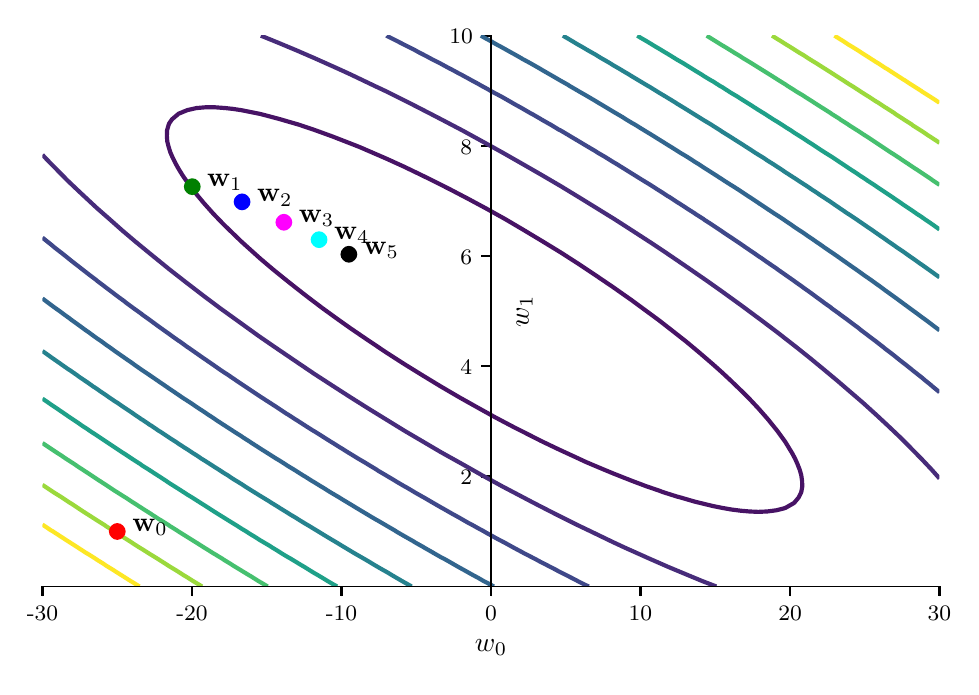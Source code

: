 \begingroup%
\makeatletter%
\begin{pgfpicture}%
\pgfpathrectangle{\pgfpointorigin}{\pgfqpoint{4.615in}{3.198in}}%
\pgfusepath{use as bounding box, clip}%
\begin{pgfscope}%
\pgfsetbuttcap%
\pgfsetmiterjoin%
\definecolor{currentfill}{rgb}{1.0,1.0,1.0}%
\pgfsetfillcolor{currentfill}%
\pgfsetlinewidth{0.0pt}%
\definecolor{currentstroke}{rgb}{1.0,1.0,1.0}%
\pgfsetstrokecolor{currentstroke}%
\pgfsetdash{}{0pt}%
\pgfpathmoveto{\pgfqpoint{0.0in}{0.0in}}%
\pgfpathlineto{\pgfqpoint{4.615in}{0.0in}}%
\pgfpathlineto{\pgfqpoint{4.615in}{3.198in}}%
\pgfpathlineto{\pgfqpoint{0.0in}{3.198in}}%
\pgfpathclose%
\pgfusepath{fill}%
\end{pgfscope}%
\begin{pgfscope}%
\pgfsetbuttcap%
\pgfsetmiterjoin%
\definecolor{currentfill}{rgb}{1.0,1.0,1.0}%
\pgfsetfillcolor{currentfill}%
\pgfsetlinewidth{0.0pt}%
\definecolor{currentstroke}{rgb}{0.0,0.0,0.0}%
\pgfsetstrokecolor{currentstroke}%
\pgfsetstrokeopacity{0.0}%
\pgfsetdash{}{0pt}%
\pgfpathmoveto{\pgfqpoint{0.074in}{0.404in}}%
\pgfpathlineto{\pgfqpoint{4.559in}{0.404in}}%
\pgfpathlineto{\pgfqpoint{4.559in}{3.158in}}%
\pgfpathlineto{\pgfqpoint{0.074in}{3.158in}}%
\pgfpathclose%
\pgfusepath{fill}%
\end{pgfscope}%
\begin{pgfscope}%
\pgfsetbuttcap%
\pgfsetroundjoin%
\definecolor{currentfill}{rgb}{0.0,0.0,0.0}%
\pgfsetfillcolor{currentfill}%
\pgfsetlinewidth{0.803pt}%
\definecolor{currentstroke}{rgb}{0.0,0.0,0.0}%
\pgfsetstrokecolor{currentstroke}%
\pgfsetdash{}{0pt}%
\pgfsys@defobject{currentmarker}{\pgfqpoint{0.0in}{-0.049in}}{\pgfqpoint{0.0in}{0.0in}}{%
\pgfpathmoveto{\pgfqpoint{0.0in}{0.0in}}%
\pgfpathlineto{\pgfqpoint{0.0in}{-0.049in}}%
\pgfusepath{stroke,fill}%
}%
\begin{pgfscope}%
\pgfsys@transformshift{0.074in}{0.404in}%
\pgfsys@useobject{currentmarker}{}%
\end{pgfscope}%
\end{pgfscope}%
\begin{pgfscope}%
\pgftext[x=0.074in,y=0.306in,,top]{\rmfamily\fontsize{8.0}{9.6}\selectfont -30}%
\end{pgfscope}%
\begin{pgfscope}%
\pgfsetbuttcap%
\pgfsetroundjoin%
\definecolor{currentfill}{rgb}{0.0,0.0,0.0}%
\pgfsetfillcolor{currentfill}%
\pgfsetlinewidth{0.803pt}%
\definecolor{currentstroke}{rgb}{0.0,0.0,0.0}%
\pgfsetstrokecolor{currentstroke}%
\pgfsetdash{}{0pt}%
\pgfsys@defobject{currentmarker}{\pgfqpoint{0.0in}{-0.049in}}{\pgfqpoint{0.0in}{0.0in}}{%
\pgfpathmoveto{\pgfqpoint{0.0in}{0.0in}}%
\pgfpathlineto{\pgfqpoint{0.0in}{-0.049in}}%
\pgfusepath{stroke,fill}%
}%
\begin{pgfscope}%
\pgfsys@transformshift{0.822in}{0.404in}%
\pgfsys@useobject{currentmarker}{}%
\end{pgfscope}%
\end{pgfscope}%
\begin{pgfscope}%
\pgftext[x=0.822in,y=0.306in,,top]{\rmfamily\fontsize{8.0}{9.6}\selectfont -20}%
\end{pgfscope}%
\begin{pgfscope}%
\pgfsetbuttcap%
\pgfsetroundjoin%
\definecolor{currentfill}{rgb}{0.0,0.0,0.0}%
\pgfsetfillcolor{currentfill}%
\pgfsetlinewidth{0.803pt}%
\definecolor{currentstroke}{rgb}{0.0,0.0,0.0}%
\pgfsetstrokecolor{currentstroke}%
\pgfsetdash{}{0pt}%
\pgfsys@defobject{currentmarker}{\pgfqpoint{0.0in}{-0.049in}}{\pgfqpoint{0.0in}{0.0in}}{%
\pgfpathmoveto{\pgfqpoint{0.0in}{0.0in}}%
\pgfpathlineto{\pgfqpoint{0.0in}{-0.049in}}%
\pgfusepath{stroke,fill}%
}%
\begin{pgfscope}%
\pgfsys@transformshift{1.569in}{0.404in}%
\pgfsys@useobject{currentmarker}{}%
\end{pgfscope}%
\end{pgfscope}%
\begin{pgfscope}%
\pgftext[x=1.569in,y=0.306in,,top]{\rmfamily\fontsize{8.0}{9.6}\selectfont -10}%
\end{pgfscope}%
\begin{pgfscope}%
\pgfsetbuttcap%
\pgfsetroundjoin%
\definecolor{currentfill}{rgb}{0.0,0.0,0.0}%
\pgfsetfillcolor{currentfill}%
\pgfsetlinewidth{0.803pt}%
\definecolor{currentstroke}{rgb}{0.0,0.0,0.0}%
\pgfsetstrokecolor{currentstroke}%
\pgfsetdash{}{0pt}%
\pgfsys@defobject{currentmarker}{\pgfqpoint{0.0in}{-0.049in}}{\pgfqpoint{0.0in}{0.0in}}{%
\pgfpathmoveto{\pgfqpoint{0.0in}{0.0in}}%
\pgfpathlineto{\pgfqpoint{0.0in}{-0.049in}}%
\pgfusepath{stroke,fill}%
}%
\begin{pgfscope}%
\pgfsys@transformshift{2.317in}{0.404in}%
\pgfsys@useobject{currentmarker}{}%
\end{pgfscope}%
\end{pgfscope}%
\begin{pgfscope}%
\pgftext[x=2.317in,y=0.306in,,top]{\rmfamily\fontsize{8.0}{9.6}\selectfont 0}%
\end{pgfscope}%
\begin{pgfscope}%
\pgfsetbuttcap%
\pgfsetroundjoin%
\definecolor{currentfill}{rgb}{0.0,0.0,0.0}%
\pgfsetfillcolor{currentfill}%
\pgfsetlinewidth{0.803pt}%
\definecolor{currentstroke}{rgb}{0.0,0.0,0.0}%
\pgfsetstrokecolor{currentstroke}%
\pgfsetdash{}{0pt}%
\pgfsys@defobject{currentmarker}{\pgfqpoint{0.0in}{-0.049in}}{\pgfqpoint{0.0in}{0.0in}}{%
\pgfpathmoveto{\pgfqpoint{0.0in}{0.0in}}%
\pgfpathlineto{\pgfqpoint{0.0in}{-0.049in}}%
\pgfusepath{stroke,fill}%
}%
\begin{pgfscope}%
\pgfsys@transformshift{3.064in}{0.404in}%
\pgfsys@useobject{currentmarker}{}%
\end{pgfscope}%
\end{pgfscope}%
\begin{pgfscope}%
\pgftext[x=3.064in,y=0.306in,,top]{\rmfamily\fontsize{8.0}{9.6}\selectfont 10}%
\end{pgfscope}%
\begin{pgfscope}%
\pgfsetbuttcap%
\pgfsetroundjoin%
\definecolor{currentfill}{rgb}{0.0,0.0,0.0}%
\pgfsetfillcolor{currentfill}%
\pgfsetlinewidth{0.803pt}%
\definecolor{currentstroke}{rgb}{0.0,0.0,0.0}%
\pgfsetstrokecolor{currentstroke}%
\pgfsetdash{}{0pt}%
\pgfsys@defobject{currentmarker}{\pgfqpoint{0.0in}{-0.049in}}{\pgfqpoint{0.0in}{0.0in}}{%
\pgfpathmoveto{\pgfqpoint{0.0in}{0.0in}}%
\pgfpathlineto{\pgfqpoint{0.0in}{-0.049in}}%
\pgfusepath{stroke,fill}%
}%
\begin{pgfscope}%
\pgfsys@transformshift{3.812in}{0.404in}%
\pgfsys@useobject{currentmarker}{}%
\end{pgfscope}%
\end{pgfscope}%
\begin{pgfscope}%
\pgftext[x=3.812in,y=0.306in,,top]{\rmfamily\fontsize{8.0}{9.6}\selectfont 20}%
\end{pgfscope}%
\begin{pgfscope}%
\pgfsetbuttcap%
\pgfsetroundjoin%
\definecolor{currentfill}{rgb}{0.0,0.0,0.0}%
\pgfsetfillcolor{currentfill}%
\pgfsetlinewidth{0.803pt}%
\definecolor{currentstroke}{rgb}{0.0,0.0,0.0}%
\pgfsetstrokecolor{currentstroke}%
\pgfsetdash{}{0pt}%
\pgfsys@defobject{currentmarker}{\pgfqpoint{0.0in}{-0.049in}}{\pgfqpoint{0.0in}{0.0in}}{%
\pgfpathmoveto{\pgfqpoint{0.0in}{0.0in}}%
\pgfpathlineto{\pgfqpoint{0.0in}{-0.049in}}%
\pgfusepath{stroke,fill}%
}%
\begin{pgfscope}%
\pgfsys@transformshift{4.559in}{0.404in}%
\pgfsys@useobject{currentmarker}{}%
\end{pgfscope}%
\end{pgfscope}%
\begin{pgfscope}%
\pgftext[x=4.559in,y=0.306in,,top]{\rmfamily\fontsize{8.0}{9.6}\selectfont 30}%
\end{pgfscope}%
\begin{pgfscope}%
\pgftext[x=2.317in,y=0.139in,,top]{\rmfamily\fontsize{10.0}{12.0}\selectfont \(\displaystyle w_0\)}%
\end{pgfscope}%
\begin{pgfscope}%
\pgfsetbuttcap%
\pgfsetroundjoin%
\definecolor{currentfill}{rgb}{0.0,0.0,0.0}%
\pgfsetfillcolor{currentfill}%
\pgfsetlinewidth{0.803pt}%
\definecolor{currentstroke}{rgb}{0.0,0.0,0.0}%
\pgfsetstrokecolor{currentstroke}%
\pgfsetdash{}{0pt}%
\pgfsys@defobject{currentmarker}{\pgfqpoint{-0.049in}{0.0in}}{\pgfqpoint{0.0in}{0.0in}}{%
\pgfpathmoveto{\pgfqpoint{0.0in}{0.0in}}%
\pgfpathlineto{\pgfqpoint{-0.049in}{0.0in}}%
\pgfusepath{stroke,fill}%
}%
\begin{pgfscope}%
\pgfsys@transformshift{2.317in}{0.954in}%
\pgfsys@useobject{currentmarker}{}%
\end{pgfscope}%
\end{pgfscope}%
\begin{pgfscope}%
\pgftext[x=2.164in,y=0.914in,left,base]{\rmfamily\fontsize{8.0}{9.6}\selectfont 2}%
\end{pgfscope}%
\begin{pgfscope}%
\pgfsetbuttcap%
\pgfsetroundjoin%
\definecolor{currentfill}{rgb}{0.0,0.0,0.0}%
\pgfsetfillcolor{currentfill}%
\pgfsetlinewidth{0.803pt}%
\definecolor{currentstroke}{rgb}{0.0,0.0,0.0}%
\pgfsetstrokecolor{currentstroke}%
\pgfsetdash{}{0pt}%
\pgfsys@defobject{currentmarker}{\pgfqpoint{-0.049in}{0.0in}}{\pgfqpoint{0.0in}{0.0in}}{%
\pgfpathmoveto{\pgfqpoint{0.0in}{0.0in}}%
\pgfpathlineto{\pgfqpoint{-0.049in}{0.0in}}%
\pgfusepath{stroke,fill}%
}%
\begin{pgfscope}%
\pgfsys@transformshift{2.317in}{1.505in}%
\pgfsys@useobject{currentmarker}{}%
\end{pgfscope}%
\end{pgfscope}%
\begin{pgfscope}%
\pgftext[x=2.164in,y=1.465in,left,base]{\rmfamily\fontsize{8.0}{9.6}\selectfont 4}%
\end{pgfscope}%
\begin{pgfscope}%
\pgfsetbuttcap%
\pgfsetroundjoin%
\definecolor{currentfill}{rgb}{0.0,0.0,0.0}%
\pgfsetfillcolor{currentfill}%
\pgfsetlinewidth{0.803pt}%
\definecolor{currentstroke}{rgb}{0.0,0.0,0.0}%
\pgfsetstrokecolor{currentstroke}%
\pgfsetdash{}{0pt}%
\pgfsys@defobject{currentmarker}{\pgfqpoint{-0.049in}{0.0in}}{\pgfqpoint{0.0in}{0.0in}}{%
\pgfpathmoveto{\pgfqpoint{0.0in}{0.0in}}%
\pgfpathlineto{\pgfqpoint{-0.049in}{0.0in}}%
\pgfusepath{stroke,fill}%
}%
\begin{pgfscope}%
\pgfsys@transformshift{2.317in}{2.056in}%
\pgfsys@useobject{currentmarker}{}%
\end{pgfscope}%
\end{pgfscope}%
\begin{pgfscope}%
\pgftext[x=2.164in,y=2.016in,left,base]{\rmfamily\fontsize{8.0}{9.6}\selectfont 6}%
\end{pgfscope}%
\begin{pgfscope}%
\pgfsetbuttcap%
\pgfsetroundjoin%
\definecolor{currentfill}{rgb}{0.0,0.0,0.0}%
\pgfsetfillcolor{currentfill}%
\pgfsetlinewidth{0.803pt}%
\definecolor{currentstroke}{rgb}{0.0,0.0,0.0}%
\pgfsetstrokecolor{currentstroke}%
\pgfsetdash{}{0pt}%
\pgfsys@defobject{currentmarker}{\pgfqpoint{-0.049in}{0.0in}}{\pgfqpoint{0.0in}{0.0in}}{%
\pgfpathmoveto{\pgfqpoint{0.0in}{0.0in}}%
\pgfpathlineto{\pgfqpoint{-0.049in}{0.0in}}%
\pgfusepath{stroke,fill}%
}%
\begin{pgfscope}%
\pgfsys@transformshift{2.317in}{2.607in}%
\pgfsys@useobject{currentmarker}{}%
\end{pgfscope}%
\end{pgfscope}%
\begin{pgfscope}%
\pgftext[x=2.164in,y=2.566in,left,base]{\rmfamily\fontsize{8.0}{9.6}\selectfont 8}%
\end{pgfscope}%
\begin{pgfscope}%
\pgfsetbuttcap%
\pgfsetroundjoin%
\definecolor{currentfill}{rgb}{0.0,0.0,0.0}%
\pgfsetfillcolor{currentfill}%
\pgfsetlinewidth{0.803pt}%
\definecolor{currentstroke}{rgb}{0.0,0.0,0.0}%
\pgfsetstrokecolor{currentstroke}%
\pgfsetdash{}{0pt}%
\pgfsys@defobject{currentmarker}{\pgfqpoint{-0.049in}{0.0in}}{\pgfqpoint{0.0in}{0.0in}}{%
\pgfpathmoveto{\pgfqpoint{0.0in}{0.0in}}%
\pgfpathlineto{\pgfqpoint{-0.049in}{0.0in}}%
\pgfusepath{stroke,fill}%
}%
\begin{pgfscope}%
\pgfsys@transformshift{2.317in}{3.158in}%
\pgfsys@useobject{currentmarker}{}%
\end{pgfscope}%
\end{pgfscope}%
\begin{pgfscope}%
\pgftext[x=2.108in,y=3.117in,left,base]{\rmfamily\fontsize{8.0}{9.6}\selectfont 10}%
\end{pgfscope}%
\begin{pgfscope}%
\pgftext[x=2.525in,y=1.781in,,bottom,rotate=90.0]{\rmfamily\fontsize{10.0}{12.0}\selectfont \(\displaystyle w_1\)}%
\end{pgfscope}%
\begin{pgfscope}%
\pgfpathrectangle{\pgfqpoint{0.074in}{0.404in}}{\pgfqpoint{4.485in}{2.754in}} %
\pgfusepath{clip}%
\pgfsetbuttcap%
\pgfsetroundjoin%
\pgfsetlinewidth{1.506pt}%
\definecolor{currentstroke}{rgb}{0.28,0.073,0.397}%
\pgfsetstrokecolor{currentstroke}%
\pgfsetdash{}{0pt}%
\pgfpathmoveto{\pgfqpoint{3.517in}{0.789in}}%
\pgfpathlineto{\pgfqpoint{3.472in}{0.797in}}%
\pgfpathlineto{\pgfqpoint{3.427in}{0.806in}}%
\pgfpathlineto{\pgfqpoint{3.365in}{0.821in}}%
\pgfpathlineto{\pgfqpoint{3.336in}{0.828in}}%
\pgfpathlineto{\pgfqpoint{3.264in}{0.849in}}%
\pgfpathlineto{\pgfqpoint{3.245in}{0.854in}}%
\pgfpathlineto{\pgfqpoint{3.176in}{0.876in}}%
\pgfpathlineto{\pgfqpoint{3.155in}{0.884in}}%
\pgfpathlineto{\pgfqpoint{3.096in}{0.904in}}%
\pgfpathlineto{\pgfqpoint{3.019in}{0.933in}}%
\pgfpathlineto{\pgfqpoint{2.928in}{0.969in}}%
\pgfpathlineto{\pgfqpoint{2.882in}{0.988in}}%
\pgfpathlineto{\pgfqpoint{2.792in}{1.026in}}%
\pgfpathlineto{\pgfqpoint{2.747in}{1.047in}}%
\pgfpathlineto{\pgfqpoint{2.656in}{1.089in}}%
\pgfpathlineto{\pgfqpoint{2.566in}{1.132in}}%
\pgfpathlineto{\pgfqpoint{2.521in}{1.155in}}%
\pgfpathlineto{\pgfqpoint{2.43in}{1.201in}}%
\pgfpathlineto{\pgfqpoint{2.339in}{1.249in}}%
\pgfpathlineto{\pgfqpoint{2.249in}{1.299in}}%
\pgfpathlineto{\pgfqpoint{2.158in}{1.35in}}%
\pgfpathlineto{\pgfqpoint{2.064in}{1.405in}}%
\pgfpathlineto{\pgfqpoint{1.972in}{1.461in}}%
\pgfpathlineto{\pgfqpoint{1.883in}{1.516in}}%
\pgfpathlineto{\pgfqpoint{1.796in}{1.572in}}%
\pgfpathlineto{\pgfqpoint{1.705in}{1.633in}}%
\pgfpathlineto{\pgfqpoint{1.614in}{1.695in}}%
\pgfpathlineto{\pgfqpoint{1.552in}{1.739in}}%
\pgfpathlineto{\pgfqpoint{1.476in}{1.794in}}%
\pgfpathlineto{\pgfqpoint{1.402in}{1.85in}}%
\pgfpathlineto{\pgfqpoint{1.343in}{1.896in}}%
\pgfpathlineto{\pgfqpoint{1.295in}{1.934in}}%
\pgfpathlineto{\pgfqpoint{1.227in}{1.989in}}%
\pgfpathlineto{\pgfqpoint{1.161in}{2.045in}}%
\pgfpathlineto{\pgfqpoint{1.1in}{2.1in}}%
\pgfpathlineto{\pgfqpoint{1.069in}{2.128in}}%
\pgfpathlineto{\pgfqpoint{1.011in}{2.184in}}%
\pgfpathlineto{\pgfqpoint{0.98in}{2.214in}}%
\pgfpathlineto{\pgfqpoint{0.929in}{2.267in}}%
\pgfpathlineto{\pgfqpoint{0.879in}{2.323in}}%
\pgfpathlineto{\pgfqpoint{0.844in}{2.365in}}%
\pgfpathlineto{\pgfqpoint{0.833in}{2.379in}}%
\pgfpathlineto{\pgfqpoint{0.799in}{2.424in}}%
\pgfpathlineto{\pgfqpoint{0.792in}{2.434in}}%
\pgfpathlineto{\pgfqpoint{0.773in}{2.462in}}%
\pgfpathlineto{\pgfqpoint{0.754in}{2.493in}}%
\pgfpathlineto{\pgfqpoint{0.74in}{2.518in}}%
\pgfpathlineto{\pgfqpoint{0.726in}{2.546in}}%
\pgfpathlineto{\pgfqpoint{0.714in}{2.573in}}%
\pgfpathlineto{\pgfqpoint{0.705in}{2.601in}}%
\pgfpathlineto{\pgfqpoint{0.698in}{2.629in}}%
\pgfpathlineto{\pgfqpoint{0.696in}{2.657in}}%
\pgfpathlineto{\pgfqpoint{0.697in}{2.685in}}%
\pgfpathlineto{\pgfqpoint{0.705in}{2.713in}}%
\pgfpathlineto{\pgfqpoint{0.708in}{2.72in}}%
\pgfpathlineto{\pgfqpoint{0.722in}{2.74in}}%
\pgfpathlineto{\pgfqpoint{0.755in}{2.768in}}%
\pgfpathlineto{\pgfqpoint{0.799in}{2.786in}}%
\pgfpathlineto{\pgfqpoint{0.844in}{2.796in}}%
\pgfpathlineto{\pgfqpoint{0.89in}{2.8in}}%
\pgfpathlineto{\pgfqpoint{0.935in}{2.8in}}%
\pgfpathlineto{\pgfqpoint{0.988in}{2.796in}}%
\pgfpathlineto{\pgfqpoint{1.025in}{2.792in}}%
\pgfpathlineto{\pgfqpoint{1.071in}{2.785in}}%
\pgfpathlineto{\pgfqpoint{1.116in}{2.776in}}%
\pgfpathlineto{\pgfqpoint{1.161in}{2.767in}}%
\pgfpathlineto{\pgfqpoint{1.207in}{2.755in}}%
\pgfpathlineto{\pgfqpoint{1.263in}{2.74in}}%
\pgfpathlineto{\pgfqpoint{1.297in}{2.73in}}%
\pgfpathlineto{\pgfqpoint{1.356in}{2.713in}}%
\pgfpathlineto{\pgfqpoint{1.433in}{2.687in}}%
\pgfpathlineto{\pgfqpoint{1.524in}{2.654in}}%
\pgfpathlineto{\pgfqpoint{1.614in}{2.619in}}%
\pgfpathlineto{\pgfqpoint{1.66in}{2.601in}}%
\pgfpathlineto{\pgfqpoint{1.75in}{2.562in}}%
\pgfpathlineto{\pgfqpoint{1.796in}{2.542in}}%
\pgfpathlineto{\pgfqpoint{1.886in}{2.501in}}%
\pgfpathlineto{\pgfqpoint{1.977in}{2.457in}}%
\pgfpathlineto{\pgfqpoint{2.024in}{2.434in}}%
\pgfpathlineto{\pgfqpoint{2.113in}{2.389in}}%
\pgfpathlineto{\pgfqpoint{2.203in}{2.342in}}%
\pgfpathlineto{\pgfqpoint{2.294in}{2.293in}}%
\pgfpathlineto{\pgfqpoint{2.389in}{2.24in}}%
\pgfpathlineto{\pgfqpoint{2.484in}{2.184in}}%
\pgfpathlineto{\pgfqpoint{2.577in}{2.128in}}%
\pgfpathlineto{\pgfqpoint{2.667in}{2.073in}}%
\pgfpathlineto{\pgfqpoint{2.754in}{2.017in}}%
\pgfpathlineto{\pgfqpoint{2.838in}{1.961in}}%
\pgfpathlineto{\pgfqpoint{2.928in}{1.9in}}%
\pgfpathlineto{\pgfqpoint{3.019in}{1.836in}}%
\pgfpathlineto{\pgfqpoint{3.076in}{1.794in}}%
\pgfpathlineto{\pgfqpoint{3.155in}{1.736in}}%
\pgfpathlineto{\pgfqpoint{3.223in}{1.683in}}%
\pgfpathlineto{\pgfqpoint{3.293in}{1.628in}}%
\pgfpathlineto{\pgfqpoint{3.36in}{1.572in}}%
\pgfpathlineto{\pgfqpoint{3.425in}{1.516in}}%
\pgfpathlineto{\pgfqpoint{3.472in}{1.474in}}%
\pgfpathlineto{\pgfqpoint{3.517in}{1.432in}}%
\pgfpathlineto{\pgfqpoint{3.574in}{1.377in}}%
\pgfpathlineto{\pgfqpoint{3.608in}{1.343in}}%
\pgfpathlineto{\pgfqpoint{3.654in}{1.294in}}%
\pgfpathlineto{\pgfqpoint{3.703in}{1.238in}}%
\pgfpathlineto{\pgfqpoint{3.748in}{1.182in}}%
\pgfpathlineto{\pgfqpoint{3.788in}{1.127in}}%
\pgfpathlineto{\pgfqpoint{3.805in}{1.099in}}%
\pgfpathlineto{\pgfqpoint{3.822in}{1.071in}}%
\pgfpathlineto{\pgfqpoint{3.837in}{1.043in}}%
\pgfpathlineto{\pgfqpoint{3.849in}{1.016in}}%
\pgfpathlineto{\pgfqpoint{3.86in}{0.988in}}%
\pgfpathlineto{\pgfqpoint{3.868in}{0.96in}}%
\pgfpathlineto{\pgfqpoint{3.872in}{0.932in}}%
\pgfpathlineto{\pgfqpoint{3.873in}{0.904in}}%
\pgfpathlineto{\pgfqpoint{3.868in}{0.876in}}%
\pgfpathlineto{\pgfqpoint{3.855in}{0.849in}}%
\pgfpathlineto{\pgfqpoint{3.834in}{0.824in}}%
\pgfpathlineto{\pgfqpoint{3.831in}{0.821in}}%
\pgfpathlineto{\pgfqpoint{3.789in}{0.797in}}%
\pgfpathlineto{\pgfqpoint{3.776in}{0.793in}}%
\pgfpathlineto{\pgfqpoint{3.744in}{0.785in}}%
\pgfpathlineto{\pgfqpoint{3.698in}{0.779in}}%
\pgfpathlineto{\pgfqpoint{3.653in}{0.777in}}%
\pgfpathlineto{\pgfqpoint{3.608in}{0.779in}}%
\pgfpathlineto{\pgfqpoint{3.563in}{0.783in}}%
\pgfpathlineto{\pgfqpoint{3.517in}{0.789in}}%
\pgfpathlineto{\pgfqpoint{3.517in}{0.789in}}%
\pgfusepath{stroke}%
\end{pgfscope}%
\begin{pgfscope}%
\pgfpathrectangle{\pgfqpoint{0.074in}{0.404in}}{\pgfqpoint{4.485in}{2.754in}} %
\pgfusepath{clip}%
\pgfsetbuttcap%
\pgfsetroundjoin%
\pgfsetlinewidth{1.506pt}%
\definecolor{currentstroke}{rgb}{0.28,0.171,0.48}%
\pgfsetstrokecolor{currentstroke}%
\pgfsetdash{}{0pt}%
\pgfpathmoveto{\pgfqpoint{3.443in}{0.404in}}%
\pgfpathlineto{\pgfqpoint{3.373in}{0.431in}}%
\pgfpathlineto{\pgfqpoint{3.291in}{0.465in}}%
\pgfpathlineto{\pgfqpoint{3.2in}{0.503in}}%
\pgfpathlineto{\pgfqpoint{3.109in}{0.543in}}%
\pgfpathlineto{\pgfqpoint{2.986in}{0.598in}}%
\pgfpathlineto{\pgfqpoint{2.926in}{0.626in}}%
\pgfpathlineto{\pgfqpoint{2.81in}{0.682in}}%
\pgfpathlineto{\pgfqpoint{2.747in}{0.712in}}%
\pgfpathlineto{\pgfqpoint{2.641in}{0.765in}}%
\pgfpathlineto{\pgfqpoint{2.532in}{0.821in}}%
\pgfpathlineto{\pgfqpoint{2.475in}{0.851in}}%
\pgfpathlineto{\pgfqpoint{2.374in}{0.904in}}%
\pgfpathlineto{\pgfqpoint{2.272in}{0.96in}}%
\pgfpathlineto{\pgfqpoint{2.173in}{1.016in}}%
\pgfpathlineto{\pgfqpoint{2.067in}{1.075in}}%
\pgfpathlineto{\pgfqpoint{1.977in}{1.128in}}%
\pgfpathlineto{\pgfqpoint{1.885in}{1.182in}}%
\pgfpathlineto{\pgfqpoint{1.794in}{1.238in}}%
\pgfpathlineto{\pgfqpoint{1.703in}{1.294in}}%
\pgfpathlineto{\pgfqpoint{1.614in}{1.35in}}%
\pgfpathlineto{\pgfqpoint{1.524in}{1.408in}}%
\pgfpathlineto{\pgfqpoint{1.433in}{1.467in}}%
\pgfpathlineto{\pgfqpoint{1.343in}{1.528in}}%
\pgfpathlineto{\pgfqpoint{1.237in}{1.6in}}%
\pgfpathlineto{\pgfqpoint{1.157in}{1.655in}}%
\pgfpathlineto{\pgfqpoint{1.071in}{1.717in}}%
\pgfpathlineto{\pgfqpoint{0.964in}{1.794in}}%
\pgfpathlineto{\pgfqpoint{0.889in}{1.85in}}%
\pgfpathlineto{\pgfqpoint{0.799in}{1.919in}}%
\pgfpathlineto{\pgfqpoint{0.708in}{1.99in}}%
\pgfpathlineto{\pgfqpoint{0.606in}{2.073in}}%
\pgfpathlineto{\pgfqpoint{0.539in}{2.128in}}%
\pgfpathlineto{\pgfqpoint{0.473in}{2.184in}}%
\pgfpathlineto{\pgfqpoint{0.41in}{2.24in}}%
\pgfpathlineto{\pgfqpoint{0.346in}{2.296in}}%
\pgfpathlineto{\pgfqpoint{0.257in}{2.379in}}%
\pgfpathlineto{\pgfqpoint{0.199in}{2.434in}}%
\pgfpathlineto{\pgfqpoint{0.144in}{2.49in}}%
\pgfpathlineto{\pgfqpoint{0.116in}{2.518in}}%
\pgfpathlineto{\pgfqpoint{0.074in}{2.562in}}%
\pgfpathlineto{\pgfqpoint{0.074in}{2.562in}}%
\pgfusepath{stroke}%
\end{pgfscope}%
\begin{pgfscope}%
\pgfpathrectangle{\pgfqpoint{0.074in}{0.404in}}{\pgfqpoint{4.485in}{2.754in}} %
\pgfusepath{clip}%
\pgfsetbuttcap%
\pgfsetroundjoin%
\pgfsetlinewidth{1.506pt}%
\definecolor{currentstroke}{rgb}{0.28,0.171,0.48}%
\pgfsetstrokecolor{currentstroke}%
\pgfsetdash{}{0pt}%
\pgfpathmoveto{\pgfqpoint{1.166in}{3.158in}}%
\pgfpathlineto{\pgfqpoint{1.252in}{3.123in}}%
\pgfpathlineto{\pgfqpoint{1.343in}{3.085in}}%
\pgfpathlineto{\pgfqpoint{1.433in}{3.046in}}%
\pgfpathlineto{\pgfqpoint{1.556in}{2.991in}}%
\pgfpathlineto{\pgfqpoint{1.617in}{2.963in}}%
\pgfpathlineto{\pgfqpoint{1.734in}{2.907in}}%
\pgfpathlineto{\pgfqpoint{1.796in}{2.878in}}%
\pgfpathlineto{\pgfqpoint{1.904in}{2.824in}}%
\pgfpathlineto{\pgfqpoint{2.013in}{2.768in}}%
\pgfpathlineto{\pgfqpoint{2.067in}{2.74in}}%
\pgfpathlineto{\pgfqpoint{2.172in}{2.685in}}%
\pgfpathlineto{\pgfqpoint{2.274in}{2.629in}}%
\pgfpathlineto{\pgfqpoint{2.375in}{2.573in}}%
\pgfpathlineto{\pgfqpoint{2.475in}{2.516in}}%
\pgfpathlineto{\pgfqpoint{2.569in}{2.462in}}%
\pgfpathlineto{\pgfqpoint{2.663in}{2.407in}}%
\pgfpathlineto{\pgfqpoint{2.755in}{2.351in}}%
\pgfpathlineto{\pgfqpoint{2.846in}{2.295in}}%
\pgfpathlineto{\pgfqpoint{2.935in}{2.24in}}%
\pgfpathlineto{\pgfqpoint{3.022in}{2.184in}}%
\pgfpathlineto{\pgfqpoint{3.11in}{2.127in}}%
\pgfpathlineto{\pgfqpoint{3.2in}{2.067in}}%
\pgfpathlineto{\pgfqpoint{3.291in}{2.005in}}%
\pgfpathlineto{\pgfqpoint{3.394in}{1.934in}}%
\pgfpathlineto{\pgfqpoint{3.473in}{1.878in}}%
\pgfpathlineto{\pgfqpoint{3.563in}{1.813in}}%
\pgfpathlineto{\pgfqpoint{3.663in}{1.739in}}%
\pgfpathlineto{\pgfqpoint{3.744in}{1.678in}}%
\pgfpathlineto{\pgfqpoint{3.844in}{1.6in}}%
\pgfpathlineto{\pgfqpoint{3.914in}{1.544in}}%
\pgfpathlineto{\pgfqpoint{3.982in}{1.488in}}%
\pgfpathlineto{\pgfqpoint{4.048in}{1.433in}}%
\pgfpathlineto{\pgfqpoint{4.113in}{1.377in}}%
\pgfpathlineto{\pgfqpoint{4.177in}{1.322in}}%
\pgfpathlineto{\pgfqpoint{4.242in}{1.263in}}%
\pgfpathlineto{\pgfqpoint{4.299in}{1.21in}}%
\pgfpathlineto{\pgfqpoint{4.357in}{1.155in}}%
\pgfpathlineto{\pgfqpoint{4.413in}{1.099in}}%
\pgfpathlineto{\pgfqpoint{4.469in}{1.042in}}%
\pgfpathlineto{\pgfqpoint{4.52in}{0.988in}}%
\pgfpathlineto{\pgfqpoint{4.559in}{0.944in}}%
\pgfpathlineto{\pgfqpoint{4.559in}{0.944in}}%
\pgfusepath{stroke}%
\end{pgfscope}%
\begin{pgfscope}%
\pgfpathrectangle{\pgfqpoint{0.074in}{0.404in}}{\pgfqpoint{4.485in}{2.754in}} %
\pgfusepath{clip}%
\pgfsetbuttcap%
\pgfsetroundjoin%
\pgfsetlinewidth{1.506pt}%
\definecolor{currentstroke}{rgb}{0.247,0.283,0.536}%
\pgfsetstrokecolor{currentstroke}%
\pgfsetdash{}{0pt}%
\pgfpathmoveto{\pgfqpoint{2.806in}{0.404in}}%
\pgfpathlineto{\pgfqpoint{2.792in}{0.41in}}%
\pgfpathlineto{\pgfqpoint{2.75in}{0.431in}}%
\pgfpathlineto{\pgfqpoint{2.747in}{0.433in}}%
\pgfpathlineto{\pgfqpoint{2.702in}{0.456in}}%
\pgfpathlineto{\pgfqpoint{2.696in}{0.459in}}%
\pgfpathlineto{\pgfqpoint{2.656in}{0.479in}}%
\pgfpathlineto{\pgfqpoint{2.642in}{0.487in}}%
\pgfpathlineto{\pgfqpoint{2.611in}{0.503in}}%
\pgfpathlineto{\pgfqpoint{2.588in}{0.515in}}%
\pgfpathlineto{\pgfqpoint{2.566in}{0.526in}}%
\pgfpathlineto{\pgfqpoint{2.535in}{0.543in}}%
\pgfpathlineto{\pgfqpoint{2.521in}{0.55in}}%
\pgfpathlineto{\pgfqpoint{2.482in}{0.57in}}%
\pgfpathlineto{\pgfqpoint{2.475in}{0.574in}}%
\pgfpathlineto{\pgfqpoint{2.43in}{0.598in}}%
\pgfpathlineto{\pgfqpoint{2.43in}{0.598in}}%
\pgfpathlineto{\pgfqpoint{2.385in}{0.623in}}%
\pgfpathlineto{\pgfqpoint{2.379in}{0.626in}}%
\pgfpathlineto{\pgfqpoint{2.339in}{0.647in}}%
\pgfpathlineto{\pgfqpoint{2.327in}{0.654in}}%
\pgfpathlineto{\pgfqpoint{2.294in}{0.672in}}%
\pgfpathlineto{\pgfqpoint{2.277in}{0.682in}}%
\pgfpathlineto{\pgfqpoint{2.249in}{0.697in}}%
\pgfpathlineto{\pgfqpoint{2.226in}{0.71in}}%
\pgfpathlineto{\pgfqpoint{2.203in}{0.722in}}%
\pgfpathlineto{\pgfqpoint{2.177in}{0.737in}}%
\pgfpathlineto{\pgfqpoint{2.158in}{0.748in}}%
\pgfpathlineto{\pgfqpoint{2.127in}{0.765in}}%
\pgfpathlineto{\pgfqpoint{2.113in}{0.773in}}%
\pgfpathlineto{\pgfqpoint{2.078in}{0.793in}}%
\pgfpathlineto{\pgfqpoint{2.067in}{0.799in}}%
\pgfpathlineto{\pgfqpoint{2.029in}{0.821in}}%
\pgfpathlineto{\pgfqpoint{2.022in}{0.825in}}%
\pgfpathlineto{\pgfqpoint{1.981in}{0.849in}}%
\pgfpathlineto{\pgfqpoint{1.977in}{0.851in}}%
\pgfpathlineto{\pgfqpoint{1.933in}{0.876in}}%
\pgfpathlineto{\pgfqpoint{1.932in}{0.877in}}%
\pgfpathlineto{\pgfqpoint{1.886in}{0.904in}}%
\pgfpathlineto{\pgfqpoint{1.885in}{0.904in}}%
\pgfpathlineto{\pgfqpoint{1.841in}{0.93in}}%
\pgfpathlineto{\pgfqpoint{1.838in}{0.932in}}%
\pgfpathlineto{\pgfqpoint{1.796in}{0.957in}}%
\pgfpathlineto{\pgfqpoint{1.791in}{0.96in}}%
\pgfpathlineto{\pgfqpoint{1.75in}{0.984in}}%
\pgfpathlineto{\pgfqpoint{1.745in}{0.988in}}%
\pgfpathlineto{\pgfqpoint{1.705in}{1.012in}}%
\pgfpathlineto{\pgfqpoint{1.699in}{1.016in}}%
\pgfpathlineto{\pgfqpoint{1.66in}{1.039in}}%
\pgfpathlineto{\pgfqpoint{1.653in}{1.043in}}%
\pgfpathlineto{\pgfqpoint{1.614in}{1.067in}}%
\pgfpathlineto{\pgfqpoint{1.607in}{1.071in}}%
\pgfpathlineto{\pgfqpoint{1.569in}{1.095in}}%
\pgfpathlineto{\pgfqpoint{1.562in}{1.099in}}%
\pgfpathlineto{\pgfqpoint{1.524in}{1.123in}}%
\pgfpathlineto{\pgfqpoint{1.517in}{1.127in}}%
\pgfpathlineto{\pgfqpoint{1.479in}{1.151in}}%
\pgfpathlineto{\pgfqpoint{1.473in}{1.155in}}%
\pgfpathlineto{\pgfqpoint{1.433in}{1.18in}}%
\pgfpathlineto{\pgfqpoint{1.429in}{1.182in}}%
\pgfpathlineto{\pgfqpoint{1.388in}{1.208in}}%
\pgfpathlineto{\pgfqpoint{1.385in}{1.21in}}%
\pgfpathlineto{\pgfqpoint{1.343in}{1.237in}}%
\pgfpathlineto{\pgfqpoint{1.341in}{1.238in}}%
\pgfpathlineto{\pgfqpoint{1.298in}{1.266in}}%
\pgfpathlineto{\pgfqpoint{1.297in}{1.266in}}%
\pgfpathlineto{\pgfqpoint{1.255in}{1.294in}}%
\pgfpathlineto{\pgfqpoint{1.252in}{1.296in}}%
\pgfpathlineto{\pgfqpoint{1.212in}{1.322in}}%
\pgfpathlineto{\pgfqpoint{1.207in}{1.325in}}%
\pgfpathlineto{\pgfqpoint{1.17in}{1.349in}}%
\pgfpathlineto{\pgfqpoint{1.161in}{1.355in}}%
\pgfpathlineto{\pgfqpoint{1.128in}{1.377in}}%
\pgfpathlineto{\pgfqpoint{1.116in}{1.385in}}%
\pgfpathlineto{\pgfqpoint{1.086in}{1.405in}}%
\pgfpathlineto{\pgfqpoint{1.071in}{1.415in}}%
\pgfpathlineto{\pgfqpoint{1.044in}{1.433in}}%
\pgfpathlineto{\pgfqpoint{1.025in}{1.446in}}%
\pgfpathlineto{\pgfqpoint{1.003in}{1.461in}}%
\pgfpathlineto{\pgfqpoint{0.98in}{1.476in}}%
\pgfpathlineto{\pgfqpoint{0.962in}{1.488in}}%
\pgfpathlineto{\pgfqpoint{0.935in}{1.507in}}%
\pgfpathlineto{\pgfqpoint{0.922in}{1.516in}}%
\pgfpathlineto{\pgfqpoint{0.89in}{1.538in}}%
\pgfpathlineto{\pgfqpoint{0.881in}{1.544in}}%
\pgfpathlineto{\pgfqpoint{0.844in}{1.57in}}%
\pgfpathlineto{\pgfqpoint{0.841in}{1.572in}}%
\pgfpathlineto{\pgfqpoint{0.801in}{1.6in}}%
\pgfpathlineto{\pgfqpoint{0.799in}{1.601in}}%
\pgfpathlineto{\pgfqpoint{0.762in}{1.628in}}%
\pgfpathlineto{\pgfqpoint{0.754in}{1.633in}}%
\pgfpathlineto{\pgfqpoint{0.723in}{1.655in}}%
\pgfpathlineto{\pgfqpoint{0.708in}{1.666in}}%
\pgfpathlineto{\pgfqpoint{0.684in}{1.683in}}%
\pgfpathlineto{\pgfqpoint{0.663in}{1.698in}}%
\pgfpathlineto{\pgfqpoint{0.645in}{1.711in}}%
\pgfpathlineto{\pgfqpoint{0.618in}{1.731in}}%
\pgfpathlineto{\pgfqpoint{0.607in}{1.739in}}%
\pgfpathlineto{\pgfqpoint{0.572in}{1.764in}}%
\pgfpathlineto{\pgfqpoint{0.569in}{1.767in}}%
\pgfpathlineto{\pgfqpoint{0.531in}{1.794in}}%
\pgfpathlineto{\pgfqpoint{0.527in}{1.797in}}%
\pgfpathlineto{\pgfqpoint{0.493in}{1.822in}}%
\pgfpathlineto{\pgfqpoint{0.482in}{1.831in}}%
\pgfpathlineto{\pgfqpoint{0.456in}{1.85in}}%
\pgfpathlineto{\pgfqpoint{0.436in}{1.865in}}%
\pgfpathlineto{\pgfqpoint{0.419in}{1.878in}}%
\pgfpathlineto{\pgfqpoint{0.391in}{1.899in}}%
\pgfpathlineto{\pgfqpoint{0.382in}{1.906in}}%
\pgfpathlineto{\pgfqpoint{0.346in}{1.933in}}%
\pgfpathlineto{\pgfqpoint{0.346in}{1.934in}}%
\pgfpathlineto{\pgfqpoint{0.31in}{1.961in}}%
\pgfpathlineto{\pgfqpoint{0.301in}{1.968in}}%
\pgfpathlineto{\pgfqpoint{0.274in}{1.989in}}%
\pgfpathlineto{\pgfqpoint{0.255in}{2.004in}}%
\pgfpathlineto{\pgfqpoint{0.238in}{2.017in}}%
\pgfpathlineto{\pgfqpoint{0.21in}{2.039in}}%
\pgfpathlineto{\pgfqpoint{0.203in}{2.045in}}%
\pgfpathlineto{\pgfqpoint{0.168in}{2.073in}}%
\pgfpathlineto{\pgfqpoint{0.165in}{2.075in}}%
\pgfpathlineto{\pgfqpoint{0.133in}{2.1in}}%
\pgfpathlineto{\pgfqpoint{0.119in}{2.112in}}%
\pgfpathlineto{\pgfqpoint{0.099in}{2.128in}}%
\pgfpathlineto{\pgfqpoint{0.074in}{2.148in}}%
\pgfusepath{stroke}%
\end{pgfscope}%
\begin{pgfscope}%
\pgfpathrectangle{\pgfqpoint{0.074in}{0.404in}}{\pgfqpoint{4.485in}{2.754in}} %
\pgfusepath{clip}%
\pgfsetbuttcap%
\pgfsetroundjoin%
\pgfsetlinewidth{1.506pt}%
\definecolor{currentstroke}{rgb}{0.247,0.283,0.536}%
\pgfsetstrokecolor{currentstroke}%
\pgfsetdash{}{0pt}%
\pgfpathmoveto{\pgfqpoint{1.795in}{3.158in}}%
\pgfpathlineto{\pgfqpoint{1.796in}{3.157in}}%
\pgfpathlineto{\pgfqpoint{1.841in}{3.134in}}%
\pgfpathlineto{\pgfqpoint{1.849in}{3.13in}}%
\pgfpathlineto{\pgfqpoint{1.886in}{3.111in}}%
\pgfpathlineto{\pgfqpoint{1.904in}{3.102in}}%
\pgfpathlineto{\pgfqpoint{1.932in}{3.088in}}%
\pgfpathlineto{\pgfqpoint{1.957in}{3.074in}}%
\pgfpathlineto{\pgfqpoint{1.977in}{3.064in}}%
\pgfpathlineto{\pgfqpoint{2.011in}{3.046in}}%
\pgfpathlineto{\pgfqpoint{2.022in}{3.04in}}%
\pgfpathlineto{\pgfqpoint{2.064in}{3.019in}}%
\pgfpathlineto{\pgfqpoint{2.067in}{3.017in}}%
\pgfpathlineto{\pgfqpoint{2.113in}{2.992in}}%
\pgfpathlineto{\pgfqpoint{2.116in}{2.991in}}%
\pgfpathlineto{\pgfqpoint{2.158in}{2.968in}}%
\pgfpathlineto{\pgfqpoint{2.168in}{2.963in}}%
\pgfpathlineto{\pgfqpoint{2.203in}{2.944in}}%
\pgfpathlineto{\pgfqpoint{2.219in}{2.935in}}%
\pgfpathlineto{\pgfqpoint{2.249in}{2.919in}}%
\pgfpathlineto{\pgfqpoint{2.27in}{2.907in}}%
\pgfpathlineto{\pgfqpoint{2.294in}{2.894in}}%
\pgfpathlineto{\pgfqpoint{2.32in}{2.879in}}%
\pgfpathlineto{\pgfqpoint{2.339in}{2.869in}}%
\pgfpathlineto{\pgfqpoint{2.371in}{2.852in}}%
\pgfpathlineto{\pgfqpoint{2.385in}{2.844in}}%
\pgfpathlineto{\pgfqpoint{2.42in}{2.824in}}%
\pgfpathlineto{\pgfqpoint{2.43in}{2.818in}}%
\pgfpathlineto{\pgfqpoint{2.47in}{2.796in}}%
\pgfpathlineto{\pgfqpoint{2.475in}{2.793in}}%
\pgfpathlineto{\pgfqpoint{2.518in}{2.768in}}%
\pgfpathlineto{\pgfqpoint{2.521in}{2.767in}}%
\pgfpathlineto{\pgfqpoint{2.566in}{2.741in}}%
\pgfpathlineto{\pgfqpoint{2.567in}{2.74in}}%
\pgfpathlineto{\pgfqpoint{2.611in}{2.715in}}%
\pgfpathlineto{\pgfqpoint{2.615in}{2.713in}}%
\pgfpathlineto{\pgfqpoint{2.656in}{2.688in}}%
\pgfpathlineto{\pgfqpoint{2.663in}{2.685in}}%
\pgfpathlineto{\pgfqpoint{2.702in}{2.662in}}%
\pgfpathlineto{\pgfqpoint{2.71in}{2.657in}}%
\pgfpathlineto{\pgfqpoint{2.747in}{2.635in}}%
\pgfpathlineto{\pgfqpoint{2.757in}{2.629in}}%
\pgfpathlineto{\pgfqpoint{2.792in}{2.608in}}%
\pgfpathlineto{\pgfqpoint{2.804in}{2.601in}}%
\pgfpathlineto{\pgfqpoint{2.838in}{2.581in}}%
\pgfpathlineto{\pgfqpoint{2.85in}{2.573in}}%
\pgfpathlineto{\pgfqpoint{2.883in}{2.554in}}%
\pgfpathlineto{\pgfqpoint{2.896in}{2.546in}}%
\pgfpathlineto{\pgfqpoint{2.928in}{2.526in}}%
\pgfpathlineto{\pgfqpoint{2.942in}{2.518in}}%
\pgfpathlineto{\pgfqpoint{2.974in}{2.498in}}%
\pgfpathlineto{\pgfqpoint{2.987in}{2.49in}}%
\pgfpathlineto{\pgfqpoint{3.019in}{2.47in}}%
\pgfpathlineto{\pgfqpoint{3.032in}{2.462in}}%
\pgfpathlineto{\pgfqpoint{3.064in}{2.442in}}%
\pgfpathlineto{\pgfqpoint{3.077in}{2.434in}}%
\pgfpathlineto{\pgfqpoint{3.11in}{2.414in}}%
\pgfpathlineto{\pgfqpoint{3.121in}{2.407in}}%
\pgfpathlineto{\pgfqpoint{3.155in}{2.385in}}%
\pgfpathlineto{\pgfqpoint{3.165in}{2.379in}}%
\pgfpathlineto{\pgfqpoint{3.2in}{2.356in}}%
\pgfpathlineto{\pgfqpoint{3.209in}{2.351in}}%
\pgfpathlineto{\pgfqpoint{3.245in}{2.327in}}%
\pgfpathlineto{\pgfqpoint{3.252in}{2.323in}}%
\pgfpathlineto{\pgfqpoint{3.291in}{2.298in}}%
\pgfpathlineto{\pgfqpoint{3.295in}{2.295in}}%
\pgfpathlineto{\pgfqpoint{3.336in}{2.269in}}%
\pgfpathlineto{\pgfqpoint{3.338in}{2.267in}}%
\pgfpathlineto{\pgfqpoint{3.381in}{2.24in}}%
\pgfpathlineto{\pgfqpoint{3.381in}{2.239in}}%
\pgfpathlineto{\pgfqpoint{3.423in}{2.212in}}%
\pgfpathlineto{\pgfqpoint{3.427in}{2.209in}}%
\pgfpathlineto{\pgfqpoint{3.465in}{2.184in}}%
\pgfpathlineto{\pgfqpoint{3.472in}{2.179in}}%
\pgfpathlineto{\pgfqpoint{3.506in}{2.156in}}%
\pgfpathlineto{\pgfqpoint{3.517in}{2.149in}}%
\pgfpathlineto{\pgfqpoint{3.548in}{2.128in}}%
\pgfpathlineto{\pgfqpoint{3.563in}{2.118in}}%
\pgfpathlineto{\pgfqpoint{3.589in}{2.1in}}%
\pgfpathlineto{\pgfqpoint{3.608in}{2.087in}}%
\pgfpathlineto{\pgfqpoint{3.629in}{2.073in}}%
\pgfpathlineto{\pgfqpoint{3.653in}{2.056in}}%
\pgfpathlineto{\pgfqpoint{3.67in}{2.045in}}%
\pgfpathlineto{\pgfqpoint{3.698in}{2.025in}}%
\pgfpathlineto{\pgfqpoint{3.71in}{2.017in}}%
\pgfpathlineto{\pgfqpoint{3.744in}{1.994in}}%
\pgfpathlineto{\pgfqpoint{3.75in}{1.989in}}%
\pgfpathlineto{\pgfqpoint{3.789in}{1.962in}}%
\pgfpathlineto{\pgfqpoint{3.79in}{1.961in}}%
\pgfpathlineto{\pgfqpoint{3.829in}{1.934in}}%
\pgfpathlineto{\pgfqpoint{3.834in}{1.93in}}%
\pgfpathlineto{\pgfqpoint{3.868in}{1.906in}}%
\pgfpathlineto{\pgfqpoint{3.88in}{1.897in}}%
\pgfpathlineto{\pgfqpoint{3.907in}{1.878in}}%
\pgfpathlineto{\pgfqpoint{3.925in}{1.865in}}%
\pgfpathlineto{\pgfqpoint{3.945in}{1.85in}}%
\pgfpathlineto{\pgfqpoint{3.97in}{1.832in}}%
\pgfpathlineto{\pgfqpoint{3.983in}{1.822in}}%
\pgfpathlineto{\pgfqpoint{4.016in}{1.799in}}%
\pgfpathlineto{\pgfqpoint{4.021in}{1.794in}}%
\pgfpathlineto{\pgfqpoint{4.059in}{1.767in}}%
\pgfpathlineto{\pgfqpoint{4.061in}{1.765in}}%
\pgfpathlineto{\pgfqpoint{4.097in}{1.739in}}%
\pgfpathlineto{\pgfqpoint{4.106in}{1.732in}}%
\pgfpathlineto{\pgfqpoint{4.134in}{1.711in}}%
\pgfpathlineto{\pgfqpoint{4.152in}{1.698in}}%
\pgfpathlineto{\pgfqpoint{4.17in}{1.683in}}%
\pgfpathlineto{\pgfqpoint{4.197in}{1.663in}}%
\pgfpathlineto{\pgfqpoint{4.207in}{1.655in}}%
\pgfpathlineto{\pgfqpoint{4.242in}{1.629in}}%
\pgfpathlineto{\pgfqpoint{4.243in}{1.628in}}%
\pgfpathlineto{\pgfqpoint{4.279in}{1.6in}}%
\pgfpathlineto{\pgfqpoint{4.287in}{1.593in}}%
\pgfpathlineto{\pgfqpoint{4.315in}{1.572in}}%
\pgfpathlineto{\pgfqpoint{4.333in}{1.558in}}%
\pgfpathlineto{\pgfqpoint{4.35in}{1.544in}}%
\pgfpathlineto{\pgfqpoint{4.378in}{1.522in}}%
\pgfpathlineto{\pgfqpoint{4.386in}{1.516in}}%
\pgfpathlineto{\pgfqpoint{4.421in}{1.488in}}%
\pgfpathlineto{\pgfqpoint{4.423in}{1.486in}}%
\pgfpathlineto{\pgfqpoint{4.455in}{1.461in}}%
\pgfpathlineto{\pgfqpoint{4.469in}{1.45in}}%
\pgfpathlineto{\pgfqpoint{4.489in}{1.433in}}%
\pgfpathlineto{\pgfqpoint{4.514in}{1.413in}}%
\pgfpathlineto{\pgfqpoint{4.523in}{1.405in}}%
\pgfpathlineto{\pgfqpoint{4.557in}{1.377in}}%
\pgfpathlineto{\pgfqpoint{4.559in}{1.375in}}%
\pgfusepath{stroke}%
\end{pgfscope}%
\begin{pgfscope}%
\pgfpathrectangle{\pgfqpoint{0.074in}{0.404in}}{\pgfqpoint{4.485in}{2.754in}} %
\pgfusepath{clip}%
\pgfsetbuttcap%
\pgfsetroundjoin%
\pgfsetlinewidth{1.506pt}%
\definecolor{currentstroke}{rgb}{0.196,0.395,0.555}%
\pgfsetstrokecolor{currentstroke}%
\pgfsetdash{}{0pt}%
\pgfpathmoveto{\pgfqpoint{2.331in}{0.404in}}%
\pgfpathlineto{\pgfqpoint{2.294in}{0.424in}}%
\pgfpathlineto{\pgfqpoint{2.28in}{0.431in}}%
\pgfpathlineto{\pgfqpoint{2.249in}{0.449in}}%
\pgfpathlineto{\pgfqpoint{2.23in}{0.459in}}%
\pgfpathlineto{\pgfqpoint{2.203in}{0.474in}}%
\pgfpathlineto{\pgfqpoint{2.18in}{0.487in}}%
\pgfpathlineto{\pgfqpoint{2.158in}{0.499in}}%
\pgfpathlineto{\pgfqpoint{2.13in}{0.515in}}%
\pgfpathlineto{\pgfqpoint{2.113in}{0.525in}}%
\pgfpathlineto{\pgfqpoint{2.081in}{0.543in}}%
\pgfpathlineto{\pgfqpoint{2.067in}{0.55in}}%
\pgfpathlineto{\pgfqpoint{2.032in}{0.57in}}%
\pgfpathlineto{\pgfqpoint{2.022in}{0.576in}}%
\pgfpathlineto{\pgfqpoint{1.983in}{0.598in}}%
\pgfpathlineto{\pgfqpoint{1.977in}{0.602in}}%
\pgfpathlineto{\pgfqpoint{1.934in}{0.626in}}%
\pgfpathlineto{\pgfqpoint{1.932in}{0.628in}}%
\pgfpathlineto{\pgfqpoint{1.886in}{0.654in}}%
\pgfpathlineto{\pgfqpoint{1.886in}{0.654in}}%
\pgfpathlineto{\pgfqpoint{1.841in}{0.68in}}%
\pgfpathlineto{\pgfqpoint{1.839in}{0.682in}}%
\pgfpathlineto{\pgfqpoint{1.796in}{0.707in}}%
\pgfpathlineto{\pgfqpoint{1.791in}{0.71in}}%
\pgfpathlineto{\pgfqpoint{1.75in}{0.734in}}%
\pgfpathlineto{\pgfqpoint{1.744in}{0.737in}}%
\pgfpathlineto{\pgfqpoint{1.705in}{0.76in}}%
\pgfpathlineto{\pgfqpoint{1.697in}{0.765in}}%
\pgfpathlineto{\pgfqpoint{1.66in}{0.787in}}%
\pgfpathlineto{\pgfqpoint{1.65in}{0.793in}}%
\pgfpathlineto{\pgfqpoint{1.614in}{0.815in}}%
\pgfpathlineto{\pgfqpoint{1.604in}{0.821in}}%
\pgfpathlineto{\pgfqpoint{1.569in}{0.842in}}%
\pgfpathlineto{\pgfqpoint{1.558in}{0.849in}}%
\pgfpathlineto{\pgfqpoint{1.524in}{0.869in}}%
\pgfpathlineto{\pgfqpoint{1.512in}{0.876in}}%
\pgfpathlineto{\pgfqpoint{1.479in}{0.897in}}%
\pgfpathlineto{\pgfqpoint{1.467in}{0.904in}}%
\pgfpathlineto{\pgfqpoint{1.433in}{0.925in}}%
\pgfpathlineto{\pgfqpoint{1.421in}{0.932in}}%
\pgfpathlineto{\pgfqpoint{1.388in}{0.953in}}%
\pgfpathlineto{\pgfqpoint{1.376in}{0.96in}}%
\pgfpathlineto{\pgfqpoint{1.343in}{0.981in}}%
\pgfpathlineto{\pgfqpoint{1.332in}{0.988in}}%
\pgfpathlineto{\pgfqpoint{1.297in}{1.009in}}%
\pgfpathlineto{\pgfqpoint{1.287in}{1.016in}}%
\pgfpathlineto{\pgfqpoint{1.252in}{1.038in}}%
\pgfpathlineto{\pgfqpoint{1.243in}{1.043in}}%
\pgfpathlineto{\pgfqpoint{1.207in}{1.066in}}%
\pgfpathlineto{\pgfqpoint{1.199in}{1.071in}}%
\pgfpathlineto{\pgfqpoint{1.161in}{1.095in}}%
\pgfpathlineto{\pgfqpoint{1.155in}{1.099in}}%
\pgfpathlineto{\pgfqpoint{1.116in}{1.124in}}%
\pgfpathlineto{\pgfqpoint{1.112in}{1.127in}}%
\pgfpathlineto{\pgfqpoint{1.071in}{1.153in}}%
\pgfpathlineto{\pgfqpoint{1.069in}{1.155in}}%
\pgfpathlineto{\pgfqpoint{1.026in}{1.182in}}%
\pgfpathlineto{\pgfqpoint{1.025in}{1.183in}}%
\pgfpathlineto{\pgfqpoint{0.983in}{1.21in}}%
\pgfpathlineto{\pgfqpoint{0.98in}{1.212in}}%
\pgfpathlineto{\pgfqpoint{0.94in}{1.238in}}%
\pgfpathlineto{\pgfqpoint{0.935in}{1.242in}}%
\pgfpathlineto{\pgfqpoint{0.898in}{1.266in}}%
\pgfpathlineto{\pgfqpoint{0.89in}{1.272in}}%
\pgfpathlineto{\pgfqpoint{0.856in}{1.294in}}%
\pgfpathlineto{\pgfqpoint{0.844in}{1.302in}}%
\pgfpathlineto{\pgfqpoint{0.815in}{1.322in}}%
\pgfpathlineto{\pgfqpoint{0.799in}{1.332in}}%
\pgfpathlineto{\pgfqpoint{0.773in}{1.349in}}%
\pgfpathlineto{\pgfqpoint{0.754in}{1.362in}}%
\pgfpathlineto{\pgfqpoint{0.732in}{1.377in}}%
\pgfpathlineto{\pgfqpoint{0.708in}{1.393in}}%
\pgfpathlineto{\pgfqpoint{0.691in}{1.405in}}%
\pgfpathlineto{\pgfqpoint{0.663in}{1.424in}}%
\pgfpathlineto{\pgfqpoint{0.65in}{1.433in}}%
\pgfpathlineto{\pgfqpoint{0.618in}{1.455in}}%
\pgfpathlineto{\pgfqpoint{0.609in}{1.461in}}%
\pgfpathlineto{\pgfqpoint{0.572in}{1.486in}}%
\pgfpathlineto{\pgfqpoint{0.569in}{1.488in}}%
\pgfpathlineto{\pgfqpoint{0.529in}{1.516in}}%
\pgfpathlineto{\pgfqpoint{0.527in}{1.518in}}%
\pgfpathlineto{\pgfqpoint{0.489in}{1.544in}}%
\pgfpathlineto{\pgfqpoint{0.482in}{1.549in}}%
\pgfpathlineto{\pgfqpoint{0.449in}{1.572in}}%
\pgfpathlineto{\pgfqpoint{0.436in}{1.581in}}%
\pgfpathlineto{\pgfqpoint{0.41in}{1.6in}}%
\pgfpathlineto{\pgfqpoint{0.391in}{1.613in}}%
\pgfpathlineto{\pgfqpoint{0.371in}{1.628in}}%
\pgfpathlineto{\pgfqpoint{0.346in}{1.645in}}%
\pgfpathlineto{\pgfqpoint{0.332in}{1.655in}}%
\pgfpathlineto{\pgfqpoint{0.301in}{1.678in}}%
\pgfpathlineto{\pgfqpoint{0.293in}{1.683in}}%
\pgfpathlineto{\pgfqpoint{0.255in}{1.711in}}%
\pgfpathlineto{\pgfqpoint{0.255in}{1.711in}}%
\pgfpathlineto{\pgfqpoint{0.216in}{1.739in}}%
\pgfpathlineto{\pgfqpoint{0.21in}{1.744in}}%
\pgfpathlineto{\pgfqpoint{0.178in}{1.767in}}%
\pgfpathlineto{\pgfqpoint{0.165in}{1.777in}}%
\pgfpathlineto{\pgfqpoint{0.141in}{1.794in}}%
\pgfpathlineto{\pgfqpoint{0.119in}{1.81in}}%
\pgfpathlineto{\pgfqpoint{0.103in}{1.822in}}%
\pgfpathlineto{\pgfqpoint{0.074in}{1.844in}}%
\pgfusepath{stroke}%
\end{pgfscope}%
\begin{pgfscope}%
\pgfpathrectangle{\pgfqpoint{0.074in}{0.404in}}{\pgfqpoint{4.485in}{2.754in}} %
\pgfusepath{clip}%
\pgfsetbuttcap%
\pgfsetroundjoin%
\pgfsetlinewidth{1.506pt}%
\definecolor{currentstroke}{rgb}{0.196,0.395,0.555}%
\pgfsetstrokecolor{currentstroke}%
\pgfsetdash{}{0pt}%
\pgfpathmoveto{\pgfqpoint{2.266in}{3.158in}}%
\pgfpathlineto{\pgfqpoint{2.294in}{3.142in}}%
\pgfpathlineto{\pgfqpoint{2.317in}{3.13in}}%
\pgfpathlineto{\pgfqpoint{2.339in}{3.117in}}%
\pgfpathlineto{\pgfqpoint{2.367in}{3.102in}}%
\pgfpathlineto{\pgfqpoint{2.385in}{3.092in}}%
\pgfpathlineto{\pgfqpoint{2.417in}{3.074in}}%
\pgfpathlineto{\pgfqpoint{2.43in}{3.067in}}%
\pgfpathlineto{\pgfqpoint{2.467in}{3.046in}}%
\pgfpathlineto{\pgfqpoint{2.475in}{3.041in}}%
\pgfpathlineto{\pgfqpoint{2.516in}{3.019in}}%
\pgfpathlineto{\pgfqpoint{2.521in}{3.016in}}%
\pgfpathlineto{\pgfqpoint{2.565in}{2.991in}}%
\pgfpathlineto{\pgfqpoint{2.566in}{2.99in}}%
\pgfpathlineto{\pgfqpoint{2.611in}{2.964in}}%
\pgfpathlineto{\pgfqpoint{2.613in}{2.963in}}%
\pgfpathlineto{\pgfqpoint{2.656in}{2.938in}}%
\pgfpathlineto{\pgfqpoint{2.661in}{2.935in}}%
\pgfpathlineto{\pgfqpoint{2.702in}{2.912in}}%
\pgfpathlineto{\pgfqpoint{2.709in}{2.907in}}%
\pgfpathlineto{\pgfqpoint{2.747in}{2.885in}}%
\pgfpathlineto{\pgfqpoint{2.757in}{2.879in}}%
\pgfpathlineto{\pgfqpoint{2.792in}{2.859in}}%
\pgfpathlineto{\pgfqpoint{2.804in}{2.852in}}%
\pgfpathlineto{\pgfqpoint{2.838in}{2.832in}}%
\pgfpathlineto{\pgfqpoint{2.851in}{2.824in}}%
\pgfpathlineto{\pgfqpoint{2.883in}{2.805in}}%
\pgfpathlineto{\pgfqpoint{2.898in}{2.796in}}%
\pgfpathlineto{\pgfqpoint{2.928in}{2.778in}}%
\pgfpathlineto{\pgfqpoint{2.945in}{2.768in}}%
\pgfpathlineto{\pgfqpoint{2.974in}{2.751in}}%
\pgfpathlineto{\pgfqpoint{2.991in}{2.74in}}%
\pgfpathlineto{\pgfqpoint{3.019in}{2.723in}}%
\pgfpathlineto{\pgfqpoint{3.037in}{2.713in}}%
\pgfpathlineto{\pgfqpoint{3.064in}{2.696in}}%
\pgfpathlineto{\pgfqpoint{3.082in}{2.685in}}%
\pgfpathlineto{\pgfqpoint{3.11in}{2.668in}}%
\pgfpathlineto{\pgfqpoint{3.128in}{2.657in}}%
\pgfpathlineto{\pgfqpoint{3.155in}{2.64in}}%
\pgfpathlineto{\pgfqpoint{3.173in}{2.629in}}%
\pgfpathlineto{\pgfqpoint{3.2in}{2.612in}}%
\pgfpathlineto{\pgfqpoint{3.218in}{2.601in}}%
\pgfpathlineto{\pgfqpoint{3.245in}{2.584in}}%
\pgfpathlineto{\pgfqpoint{3.262in}{2.573in}}%
\pgfpathlineto{\pgfqpoint{3.291in}{2.556in}}%
\pgfpathlineto{\pgfqpoint{3.307in}{2.546in}}%
\pgfpathlineto{\pgfqpoint{3.336in}{2.527in}}%
\pgfpathlineto{\pgfqpoint{3.351in}{2.518in}}%
\pgfpathlineto{\pgfqpoint{3.381in}{2.498in}}%
\pgfpathlineto{\pgfqpoint{3.394in}{2.49in}}%
\pgfpathlineto{\pgfqpoint{3.427in}{2.469in}}%
\pgfpathlineto{\pgfqpoint{3.438in}{2.462in}}%
\pgfpathlineto{\pgfqpoint{3.472in}{2.44in}}%
\pgfpathlineto{\pgfqpoint{3.481in}{2.434in}}%
\pgfpathlineto{\pgfqpoint{3.517in}{2.411in}}%
\pgfpathlineto{\pgfqpoint{3.524in}{2.407in}}%
\pgfpathlineto{\pgfqpoint{3.563in}{2.382in}}%
\pgfpathlineto{\pgfqpoint{3.567in}{2.379in}}%
\pgfpathlineto{\pgfqpoint{3.608in}{2.352in}}%
\pgfpathlineto{\pgfqpoint{3.61in}{2.351in}}%
\pgfpathlineto{\pgfqpoint{3.652in}{2.323in}}%
\pgfpathlineto{\pgfqpoint{3.653in}{2.322in}}%
\pgfpathlineto{\pgfqpoint{3.694in}{2.295in}}%
\pgfpathlineto{\pgfqpoint{3.698in}{2.292in}}%
\pgfpathlineto{\pgfqpoint{3.736in}{2.267in}}%
\pgfpathlineto{\pgfqpoint{3.744in}{2.262in}}%
\pgfpathlineto{\pgfqpoint{3.778in}{2.24in}}%
\pgfpathlineto{\pgfqpoint{3.789in}{2.232in}}%
\pgfpathlineto{\pgfqpoint{3.819in}{2.212in}}%
\pgfpathlineto{\pgfqpoint{3.834in}{2.201in}}%
\pgfpathlineto{\pgfqpoint{3.86in}{2.184in}}%
\pgfpathlineto{\pgfqpoint{3.88in}{2.171in}}%
\pgfpathlineto{\pgfqpoint{3.901in}{2.156in}}%
\pgfpathlineto{\pgfqpoint{3.925in}{2.14in}}%
\pgfpathlineto{\pgfqpoint{3.942in}{2.128in}}%
\pgfpathlineto{\pgfqpoint{3.97in}{2.109in}}%
\pgfpathlineto{\pgfqpoint{3.982in}{2.1in}}%
\pgfpathlineto{\pgfqpoint{4.016in}{2.077in}}%
\pgfpathlineto{\pgfqpoint{4.022in}{2.073in}}%
\pgfpathlineto{\pgfqpoint{4.061in}{2.046in}}%
\pgfpathlineto{\pgfqpoint{4.062in}{2.045in}}%
\pgfpathlineto{\pgfqpoint{4.102in}{2.017in}}%
\pgfpathlineto{\pgfqpoint{4.106in}{2.014in}}%
\pgfpathlineto{\pgfqpoint{4.142in}{1.989in}}%
\pgfpathlineto{\pgfqpoint{4.152in}{1.982in}}%
\pgfpathlineto{\pgfqpoint{4.181in}{1.961in}}%
\pgfpathlineto{\pgfqpoint{4.197in}{1.95in}}%
\pgfpathlineto{\pgfqpoint{4.22in}{1.934in}}%
\pgfpathlineto{\pgfqpoint{4.242in}{1.918in}}%
\pgfpathlineto{\pgfqpoint{4.259in}{1.906in}}%
\pgfpathlineto{\pgfqpoint{4.287in}{1.885in}}%
\pgfpathlineto{\pgfqpoint{4.297in}{1.878in}}%
\pgfpathlineto{\pgfqpoint{4.333in}{1.852in}}%
\pgfpathlineto{\pgfqpoint{4.336in}{1.85in}}%
\pgfpathlineto{\pgfqpoint{4.374in}{1.822in}}%
\pgfpathlineto{\pgfqpoint{4.378in}{1.819in}}%
\pgfpathlineto{\pgfqpoint{4.412in}{1.794in}}%
\pgfpathlineto{\pgfqpoint{4.423in}{1.786in}}%
\pgfpathlineto{\pgfqpoint{4.449in}{1.767in}}%
\pgfpathlineto{\pgfqpoint{4.469in}{1.752in}}%
\pgfpathlineto{\pgfqpoint{4.487in}{1.739in}}%
\pgfpathlineto{\pgfqpoint{4.514in}{1.719in}}%
\pgfpathlineto{\pgfqpoint{4.524in}{1.711in}}%
\pgfpathlineto{\pgfqpoint{4.559in}{1.685in}}%
\pgfusepath{stroke}%
\end{pgfscope}%
\begin{pgfscope}%
\pgfpathrectangle{\pgfqpoint{0.074in}{0.404in}}{\pgfqpoint{4.485in}{2.754in}} %
\pgfusepath{clip}%
\pgfsetbuttcap%
\pgfsetroundjoin%
\pgfsetlinewidth{1.506pt}%
\definecolor{currentstroke}{rgb}{0.149,0.508,0.557}%
\pgfsetstrokecolor{currentstroke}%
\pgfsetdash{}{0pt}%
\pgfpathmoveto{\pgfqpoint{1.92in}{0.404in}}%
\pgfpathlineto{\pgfqpoint{1.886in}{0.423in}}%
\pgfpathlineto{\pgfqpoint{1.872in}{0.431in}}%
\pgfpathlineto{\pgfqpoint{1.841in}{0.449in}}%
\pgfpathlineto{\pgfqpoint{1.824in}{0.459in}}%
\pgfpathlineto{\pgfqpoint{1.796in}{0.476in}}%
\pgfpathlineto{\pgfqpoint{1.776in}{0.487in}}%
\pgfpathlineto{\pgfqpoint{1.75in}{0.502in}}%
\pgfpathlineto{\pgfqpoint{1.728in}{0.515in}}%
\pgfpathlineto{\pgfqpoint{1.705in}{0.529in}}%
\pgfpathlineto{\pgfqpoint{1.681in}{0.543in}}%
\pgfpathlineto{\pgfqpoint{1.66in}{0.555in}}%
\pgfpathlineto{\pgfqpoint{1.634in}{0.57in}}%
\pgfpathlineto{\pgfqpoint{1.614in}{0.582in}}%
\pgfpathlineto{\pgfqpoint{1.587in}{0.598in}}%
\pgfpathlineto{\pgfqpoint{1.569in}{0.609in}}%
\pgfpathlineto{\pgfqpoint{1.541in}{0.626in}}%
\pgfpathlineto{\pgfqpoint{1.524in}{0.636in}}%
\pgfpathlineto{\pgfqpoint{1.494in}{0.654in}}%
\pgfpathlineto{\pgfqpoint{1.479in}{0.663in}}%
\pgfpathlineto{\pgfqpoint{1.448in}{0.682in}}%
\pgfpathlineto{\pgfqpoint{1.433in}{0.691in}}%
\pgfpathlineto{\pgfqpoint{1.402in}{0.71in}}%
\pgfpathlineto{\pgfqpoint{1.388in}{0.718in}}%
\pgfpathlineto{\pgfqpoint{1.357in}{0.737in}}%
\pgfpathlineto{\pgfqpoint{1.343in}{0.746in}}%
\pgfpathlineto{\pgfqpoint{1.311in}{0.765in}}%
\pgfpathlineto{\pgfqpoint{1.297in}{0.774in}}%
\pgfpathlineto{\pgfqpoint{1.266in}{0.793in}}%
\pgfpathlineto{\pgfqpoint{1.252in}{0.802in}}%
\pgfpathlineto{\pgfqpoint{1.221in}{0.821in}}%
\pgfpathlineto{\pgfqpoint{1.207in}{0.83in}}%
\pgfpathlineto{\pgfqpoint{1.176in}{0.849in}}%
\pgfpathlineto{\pgfqpoint{1.161in}{0.858in}}%
\pgfpathlineto{\pgfqpoint{1.132in}{0.876in}}%
\pgfpathlineto{\pgfqpoint{1.116in}{0.886in}}%
\pgfpathlineto{\pgfqpoint{1.087in}{0.904in}}%
\pgfpathlineto{\pgfqpoint{1.071in}{0.915in}}%
\pgfpathlineto{\pgfqpoint{1.043in}{0.932in}}%
\pgfpathlineto{\pgfqpoint{1.025in}{0.943in}}%
\pgfpathlineto{\pgfqpoint{1.0in}{0.96in}}%
\pgfpathlineto{\pgfqpoint{0.98in}{0.972in}}%
\pgfpathlineto{\pgfqpoint{0.956in}{0.988in}}%
\pgfpathlineto{\pgfqpoint{0.935in}{1.001in}}%
\pgfpathlineto{\pgfqpoint{0.912in}{1.016in}}%
\pgfpathlineto{\pgfqpoint{0.89in}{1.03in}}%
\pgfpathlineto{\pgfqpoint{0.869in}{1.043in}}%
\pgfpathlineto{\pgfqpoint{0.844in}{1.06in}}%
\pgfpathlineto{\pgfqpoint{0.826in}{1.071in}}%
\pgfpathlineto{\pgfqpoint{0.799in}{1.089in}}%
\pgfpathlineto{\pgfqpoint{0.783in}{1.099in}}%
\pgfpathlineto{\pgfqpoint{0.754in}{1.118in}}%
\pgfpathlineto{\pgfqpoint{0.741in}{1.127in}}%
\pgfpathlineto{\pgfqpoint{0.708in}{1.148in}}%
\pgfpathlineto{\pgfqpoint{0.698in}{1.155in}}%
\pgfpathlineto{\pgfqpoint{0.663in}{1.178in}}%
\pgfpathlineto{\pgfqpoint{0.656in}{1.182in}}%
\pgfpathlineto{\pgfqpoint{0.618in}{1.208in}}%
\pgfpathlineto{\pgfqpoint{0.614in}{1.21in}}%
\pgfpathlineto{\pgfqpoint{0.573in}{1.238in}}%
\pgfpathlineto{\pgfqpoint{0.572in}{1.238in}}%
\pgfpathlineto{\pgfqpoint{0.531in}{1.266in}}%
\pgfpathlineto{\pgfqpoint{0.527in}{1.269in}}%
\pgfpathlineto{\pgfqpoint{0.49in}{1.294in}}%
\pgfpathlineto{\pgfqpoint{0.482in}{1.299in}}%
\pgfpathlineto{\pgfqpoint{0.449in}{1.322in}}%
\pgfpathlineto{\pgfqpoint{0.436in}{1.33in}}%
\pgfpathlineto{\pgfqpoint{0.408in}{1.349in}}%
\pgfpathlineto{\pgfqpoint{0.391in}{1.361in}}%
\pgfpathlineto{\pgfqpoint{0.367in}{1.377in}}%
\pgfpathlineto{\pgfqpoint{0.346in}{1.392in}}%
\pgfpathlineto{\pgfqpoint{0.326in}{1.405in}}%
\pgfpathlineto{\pgfqpoint{0.301in}{1.423in}}%
\pgfpathlineto{\pgfqpoint{0.286in}{1.433in}}%
\pgfpathlineto{\pgfqpoint{0.255in}{1.454in}}%
\pgfpathlineto{\pgfqpoint{0.246in}{1.461in}}%
\pgfpathlineto{\pgfqpoint{0.21in}{1.486in}}%
\pgfpathlineto{\pgfqpoint{0.206in}{1.488in}}%
\pgfpathlineto{\pgfqpoint{0.166in}{1.516in}}%
\pgfpathlineto{\pgfqpoint{0.165in}{1.517in}}%
\pgfpathlineto{\pgfqpoint{0.126in}{1.544in}}%
\pgfpathlineto{\pgfqpoint{0.119in}{1.549in}}%
\pgfpathlineto{\pgfqpoint{0.087in}{1.572in}}%
\pgfpathlineto{\pgfqpoint{0.074in}{1.581in}}%
\pgfusepath{stroke}%
\end{pgfscope}%
\begin{pgfscope}%
\pgfpathrectangle{\pgfqpoint{0.074in}{0.404in}}{\pgfqpoint{4.485in}{2.754in}} %
\pgfusepath{clip}%
\pgfsetbuttcap%
\pgfsetroundjoin%
\pgfsetlinewidth{1.506pt}%
\definecolor{currentstroke}{rgb}{0.149,0.508,0.557}%
\pgfsetstrokecolor{currentstroke}%
\pgfsetdash{}{0pt}%
\pgfpathmoveto{\pgfqpoint{2.676in}{3.158in}}%
\pgfpathlineto{\pgfqpoint{2.702in}{3.143in}}%
\pgfpathlineto{\pgfqpoint{2.724in}{3.13in}}%
\pgfpathlineto{\pgfqpoint{2.747in}{3.116in}}%
\pgfpathlineto{\pgfqpoint{2.772in}{3.102in}}%
\pgfpathlineto{\pgfqpoint{2.792in}{3.09in}}%
\pgfpathlineto{\pgfqpoint{2.82in}{3.074in}}%
\pgfpathlineto{\pgfqpoint{2.838in}{3.064in}}%
\pgfpathlineto{\pgfqpoint{2.867in}{3.046in}}%
\pgfpathlineto{\pgfqpoint{2.883in}{3.037in}}%
\pgfpathlineto{\pgfqpoint{2.914in}{3.019in}}%
\pgfpathlineto{\pgfqpoint{2.928in}{3.01in}}%
\pgfpathlineto{\pgfqpoint{2.961in}{2.991in}}%
\pgfpathlineto{\pgfqpoint{2.974in}{2.983in}}%
\pgfpathlineto{\pgfqpoint{3.008in}{2.963in}}%
\pgfpathlineto{\pgfqpoint{3.019in}{2.956in}}%
\pgfpathlineto{\pgfqpoint{3.054in}{2.935in}}%
\pgfpathlineto{\pgfqpoint{3.064in}{2.929in}}%
\pgfpathlineto{\pgfqpoint{3.101in}{2.907in}}%
\pgfpathlineto{\pgfqpoint{3.11in}{2.902in}}%
\pgfpathlineto{\pgfqpoint{3.147in}{2.879in}}%
\pgfpathlineto{\pgfqpoint{3.155in}{2.874in}}%
\pgfpathlineto{\pgfqpoint{3.192in}{2.852in}}%
\pgfpathlineto{\pgfqpoint{3.2in}{2.847in}}%
\pgfpathlineto{\pgfqpoint{3.238in}{2.824in}}%
\pgfpathlineto{\pgfqpoint{3.245in}{2.819in}}%
\pgfpathlineto{\pgfqpoint{3.283in}{2.796in}}%
\pgfpathlineto{\pgfqpoint{3.291in}{2.791in}}%
\pgfpathlineto{\pgfqpoint{3.328in}{2.768in}}%
\pgfpathlineto{\pgfqpoint{3.336in}{2.763in}}%
\pgfpathlineto{\pgfqpoint{3.373in}{2.74in}}%
\pgfpathlineto{\pgfqpoint{3.381in}{2.735in}}%
\pgfpathlineto{\pgfqpoint{3.418in}{2.713in}}%
\pgfpathlineto{\pgfqpoint{3.427in}{2.707in}}%
\pgfpathlineto{\pgfqpoint{3.462in}{2.685in}}%
\pgfpathlineto{\pgfqpoint{3.472in}{2.678in}}%
\pgfpathlineto{\pgfqpoint{3.506in}{2.657in}}%
\pgfpathlineto{\pgfqpoint{3.517in}{2.65in}}%
\pgfpathlineto{\pgfqpoint{3.55in}{2.629in}}%
\pgfpathlineto{\pgfqpoint{3.563in}{2.621in}}%
\pgfpathlineto{\pgfqpoint{3.594in}{2.601in}}%
\pgfpathlineto{\pgfqpoint{3.608in}{2.592in}}%
\pgfpathlineto{\pgfqpoint{3.637in}{2.573in}}%
\pgfpathlineto{\pgfqpoint{3.653in}{2.563in}}%
\pgfpathlineto{\pgfqpoint{3.681in}{2.546in}}%
\pgfpathlineto{\pgfqpoint{3.698in}{2.534in}}%
\pgfpathlineto{\pgfqpoint{3.724in}{2.518in}}%
\pgfpathlineto{\pgfqpoint{3.744in}{2.505in}}%
\pgfpathlineto{\pgfqpoint{3.767in}{2.49in}}%
\pgfpathlineto{\pgfqpoint{3.789in}{2.475in}}%
\pgfpathlineto{\pgfqpoint{3.809in}{2.462in}}%
\pgfpathlineto{\pgfqpoint{3.834in}{2.446in}}%
\pgfpathlineto{\pgfqpoint{3.852in}{2.434in}}%
\pgfpathlineto{\pgfqpoint{3.88in}{2.416in}}%
\pgfpathlineto{\pgfqpoint{3.894in}{2.407in}}%
\pgfpathlineto{\pgfqpoint{3.925in}{2.386in}}%
\pgfpathlineto{\pgfqpoint{3.936in}{2.379in}}%
\pgfpathlineto{\pgfqpoint{3.97in}{2.356in}}%
\pgfpathlineto{\pgfqpoint{3.978in}{2.351in}}%
\pgfpathlineto{\pgfqpoint{4.016in}{2.326in}}%
\pgfpathlineto{\pgfqpoint{4.02in}{2.323in}}%
\pgfpathlineto{\pgfqpoint{4.061in}{2.295in}}%
\pgfpathlineto{\pgfqpoint{4.061in}{2.295in}}%
\pgfpathlineto{\pgfqpoint{4.102in}{2.267in}}%
\pgfpathlineto{\pgfqpoint{4.106in}{2.265in}}%
\pgfpathlineto{\pgfqpoint{4.143in}{2.24in}}%
\pgfpathlineto{\pgfqpoint{4.152in}{2.234in}}%
\pgfpathlineto{\pgfqpoint{4.184in}{2.212in}}%
\pgfpathlineto{\pgfqpoint{4.197in}{2.203in}}%
\pgfpathlineto{\pgfqpoint{4.225in}{2.184in}}%
\pgfpathlineto{\pgfqpoint{4.242in}{2.172in}}%
\pgfpathlineto{\pgfqpoint{4.265in}{2.156in}}%
\pgfpathlineto{\pgfqpoint{4.287in}{2.141in}}%
\pgfpathlineto{\pgfqpoint{4.305in}{2.128in}}%
\pgfpathlineto{\pgfqpoint{4.333in}{2.109in}}%
\pgfpathlineto{\pgfqpoint{4.345in}{2.1in}}%
\pgfpathlineto{\pgfqpoint{4.378in}{2.078in}}%
\pgfpathlineto{\pgfqpoint{4.385in}{2.073in}}%
\pgfpathlineto{\pgfqpoint{4.423in}{2.046in}}%
\pgfpathlineto{\pgfqpoint{4.425in}{2.045in}}%
\pgfpathlineto{\pgfqpoint{4.464in}{2.017in}}%
\pgfpathlineto{\pgfqpoint{4.469in}{2.014in}}%
\pgfpathlineto{\pgfqpoint{4.504in}{1.989in}}%
\pgfpathlineto{\pgfqpoint{4.514in}{1.982in}}%
\pgfpathlineto{\pgfqpoint{4.543in}{1.961in}}%
\pgfpathlineto{\pgfqpoint{4.559in}{1.95in}}%
\pgfusepath{stroke}%
\end{pgfscope}%
\begin{pgfscope}%
\pgfpathrectangle{\pgfqpoint{0.074in}{0.404in}}{\pgfqpoint{4.485in}{2.754in}} %
\pgfusepath{clip}%
\pgfsetbuttcap%
\pgfsetroundjoin%
\pgfsetlinewidth{1.506pt}%
\definecolor{currentstroke}{rgb}{0.121,0.629,0.532}%
\pgfsetstrokecolor{currentstroke}%
\pgfsetdash{}{0pt}%
\pgfpathmoveto{\pgfqpoint{1.547in}{0.404in}}%
\pgfpathlineto{\pgfqpoint{1.524in}{0.417in}}%
\pgfpathlineto{\pgfqpoint{1.5in}{0.431in}}%
\pgfpathlineto{\pgfqpoint{1.479in}{0.444in}}%
\pgfpathlineto{\pgfqpoint{1.454in}{0.459in}}%
\pgfpathlineto{\pgfqpoint{1.433in}{0.471in}}%
\pgfpathlineto{\pgfqpoint{1.407in}{0.487in}}%
\pgfpathlineto{\pgfqpoint{1.388in}{0.499in}}%
\pgfpathlineto{\pgfqpoint{1.361in}{0.515in}}%
\pgfpathlineto{\pgfqpoint{1.343in}{0.526in}}%
\pgfpathlineto{\pgfqpoint{1.315in}{0.543in}}%
\pgfpathlineto{\pgfqpoint{1.297in}{0.553in}}%
\pgfpathlineto{\pgfqpoint{1.269in}{0.57in}}%
\pgfpathlineto{\pgfqpoint{1.252in}{0.581in}}%
\pgfpathlineto{\pgfqpoint{1.224in}{0.598in}}%
\pgfpathlineto{\pgfqpoint{1.207in}{0.609in}}%
\pgfpathlineto{\pgfqpoint{1.178in}{0.626in}}%
\pgfpathlineto{\pgfqpoint{1.161in}{0.636in}}%
\pgfpathlineto{\pgfqpoint{1.133in}{0.654in}}%
\pgfpathlineto{\pgfqpoint{1.116in}{0.664in}}%
\pgfpathlineto{\pgfqpoint{1.088in}{0.682in}}%
\pgfpathlineto{\pgfqpoint{1.071in}{0.692in}}%
\pgfpathlineto{\pgfqpoint{1.043in}{0.71in}}%
\pgfpathlineto{\pgfqpoint{1.025in}{0.721in}}%
\pgfpathlineto{\pgfqpoint{0.999in}{0.737in}}%
\pgfpathlineto{\pgfqpoint{0.98in}{0.749in}}%
\pgfpathlineto{\pgfqpoint{0.954in}{0.765in}}%
\pgfpathlineto{\pgfqpoint{0.935in}{0.777in}}%
\pgfpathlineto{\pgfqpoint{0.91in}{0.793in}}%
\pgfpathlineto{\pgfqpoint{0.89in}{0.806in}}%
\pgfpathlineto{\pgfqpoint{0.866in}{0.821in}}%
\pgfpathlineto{\pgfqpoint{0.844in}{0.835in}}%
\pgfpathlineto{\pgfqpoint{0.822in}{0.849in}}%
\pgfpathlineto{\pgfqpoint{0.799in}{0.863in}}%
\pgfpathlineto{\pgfqpoint{0.779in}{0.876in}}%
\pgfpathlineto{\pgfqpoint{0.754in}{0.892in}}%
\pgfpathlineto{\pgfqpoint{0.735in}{0.904in}}%
\pgfpathlineto{\pgfqpoint{0.708in}{0.921in}}%
\pgfpathlineto{\pgfqpoint{0.692in}{0.932in}}%
\pgfpathlineto{\pgfqpoint{0.663in}{0.951in}}%
\pgfpathlineto{\pgfqpoint{0.649in}{0.96in}}%
\pgfpathlineto{\pgfqpoint{0.618in}{0.98in}}%
\pgfpathlineto{\pgfqpoint{0.606in}{0.988in}}%
\pgfpathlineto{\pgfqpoint{0.572in}{1.009in}}%
\pgfpathlineto{\pgfqpoint{0.563in}{1.016in}}%
\pgfpathlineto{\pgfqpoint{0.527in}{1.039in}}%
\pgfpathlineto{\pgfqpoint{0.521in}{1.043in}}%
\pgfpathlineto{\pgfqpoint{0.482in}{1.069in}}%
\pgfpathlineto{\pgfqpoint{0.478in}{1.071in}}%
\pgfpathlineto{\pgfqpoint{0.436in}{1.099in}}%
\pgfpathlineto{\pgfqpoint{0.436in}{1.099in}}%
\pgfpathlineto{\pgfqpoint{0.394in}{1.127in}}%
\pgfpathlineto{\pgfqpoint{0.391in}{1.129in}}%
\pgfpathlineto{\pgfqpoint{0.352in}{1.155in}}%
\pgfpathlineto{\pgfqpoint{0.346in}{1.159in}}%
\pgfpathlineto{\pgfqpoint{0.311in}{1.182in}}%
\pgfpathlineto{\pgfqpoint{0.301in}{1.189in}}%
\pgfpathlineto{\pgfqpoint{0.269in}{1.21in}}%
\pgfpathlineto{\pgfqpoint{0.255in}{1.22in}}%
\pgfpathlineto{\pgfqpoint{0.228in}{1.238in}}%
\pgfpathlineto{\pgfqpoint{0.21in}{1.25in}}%
\pgfpathlineto{\pgfqpoint{0.187in}{1.266in}}%
\pgfpathlineto{\pgfqpoint{0.165in}{1.281in}}%
\pgfpathlineto{\pgfqpoint{0.146in}{1.294in}}%
\pgfpathlineto{\pgfqpoint{0.119in}{1.312in}}%
\pgfpathlineto{\pgfqpoint{0.105in}{1.322in}}%
\pgfpathlineto{\pgfqpoint{0.074in}{1.343in}}%
\pgfusepath{stroke}%
\end{pgfscope}%
\begin{pgfscope}%
\pgfpathrectangle{\pgfqpoint{0.074in}{0.404in}}{\pgfqpoint{4.485in}{2.754in}} %
\pgfusepath{clip}%
\pgfsetbuttcap%
\pgfsetroundjoin%
\pgfsetlinewidth{1.506pt}%
\definecolor{currentstroke}{rgb}{0.121,0.629,0.532}%
\pgfsetstrokecolor{currentstroke}%
\pgfsetdash{}{0pt}%
\pgfpathmoveto{\pgfqpoint{3.048in}{3.158in}}%
\pgfpathlineto{\pgfqpoint{3.064in}{3.148in}}%
\pgfpathlineto{\pgfqpoint{3.095in}{3.13in}}%
\pgfpathlineto{\pgfqpoint{3.11in}{3.121in}}%
\pgfpathlineto{\pgfqpoint{3.141in}{3.102in}}%
\pgfpathlineto{\pgfqpoint{3.155in}{3.094in}}%
\pgfpathlineto{\pgfqpoint{3.188in}{3.074in}}%
\pgfpathlineto{\pgfqpoint{3.2in}{3.067in}}%
\pgfpathlineto{\pgfqpoint{3.234in}{3.046in}}%
\pgfpathlineto{\pgfqpoint{3.245in}{3.039in}}%
\pgfpathlineto{\pgfqpoint{3.28in}{3.019in}}%
\pgfpathlineto{\pgfqpoint{3.291in}{3.012in}}%
\pgfpathlineto{\pgfqpoint{3.325in}{2.991in}}%
\pgfpathlineto{\pgfqpoint{3.336in}{2.984in}}%
\pgfpathlineto{\pgfqpoint{3.371in}{2.963in}}%
\pgfpathlineto{\pgfqpoint{3.381in}{2.956in}}%
\pgfpathlineto{\pgfqpoint{3.416in}{2.935in}}%
\pgfpathlineto{\pgfqpoint{3.427in}{2.929in}}%
\pgfpathlineto{\pgfqpoint{3.461in}{2.907in}}%
\pgfpathlineto{\pgfqpoint{3.472in}{2.901in}}%
\pgfpathlineto{\pgfqpoint{3.506in}{2.879in}}%
\pgfpathlineto{\pgfqpoint{3.517in}{2.872in}}%
\pgfpathlineto{\pgfqpoint{3.551in}{2.852in}}%
\pgfpathlineto{\pgfqpoint{3.563in}{2.844in}}%
\pgfpathlineto{\pgfqpoint{3.595in}{2.824in}}%
\pgfpathlineto{\pgfqpoint{3.608in}{2.816in}}%
\pgfpathlineto{\pgfqpoint{3.639in}{2.796in}}%
\pgfpathlineto{\pgfqpoint{3.653in}{2.787in}}%
\pgfpathlineto{\pgfqpoint{3.684in}{2.768in}}%
\pgfpathlineto{\pgfqpoint{3.698in}{2.759in}}%
\pgfpathlineto{\pgfqpoint{3.727in}{2.74in}}%
\pgfpathlineto{\pgfqpoint{3.744in}{2.73in}}%
\pgfpathlineto{\pgfqpoint{3.771in}{2.713in}}%
\pgfpathlineto{\pgfqpoint{3.789in}{2.701in}}%
\pgfpathlineto{\pgfqpoint{3.815in}{2.685in}}%
\pgfpathlineto{\pgfqpoint{3.834in}{2.672in}}%
\pgfpathlineto{\pgfqpoint{3.858in}{2.657in}}%
\pgfpathlineto{\pgfqpoint{3.88in}{2.643in}}%
\pgfpathlineto{\pgfqpoint{3.901in}{2.629in}}%
\pgfpathlineto{\pgfqpoint{3.925in}{2.614in}}%
\pgfpathlineto{\pgfqpoint{3.944in}{2.601in}}%
\pgfpathlineto{\pgfqpoint{3.97in}{2.584in}}%
\pgfpathlineto{\pgfqpoint{3.987in}{2.573in}}%
\pgfpathlineto{\pgfqpoint{4.016in}{2.555in}}%
\pgfpathlineto{\pgfqpoint{4.03in}{2.546in}}%
\pgfpathlineto{\pgfqpoint{4.061in}{2.525in}}%
\pgfpathlineto{\pgfqpoint{4.072in}{2.518in}}%
\pgfpathlineto{\pgfqpoint{4.106in}{2.495in}}%
\pgfpathlineto{\pgfqpoint{4.114in}{2.49in}}%
\pgfpathlineto{\pgfqpoint{4.152in}{2.465in}}%
\pgfpathlineto{\pgfqpoint{4.156in}{2.462in}}%
\pgfpathlineto{\pgfqpoint{4.197in}{2.435in}}%
\pgfpathlineto{\pgfqpoint{4.198in}{2.434in}}%
\pgfpathlineto{\pgfqpoint{4.24in}{2.407in}}%
\pgfpathlineto{\pgfqpoint{4.242in}{2.405in}}%
\pgfpathlineto{\pgfqpoint{4.281in}{2.379in}}%
\pgfpathlineto{\pgfqpoint{4.287in}{2.375in}}%
\pgfpathlineto{\pgfqpoint{4.323in}{2.351in}}%
\pgfpathlineto{\pgfqpoint{4.333in}{2.344in}}%
\pgfpathlineto{\pgfqpoint{4.364in}{2.323in}}%
\pgfpathlineto{\pgfqpoint{4.378in}{2.313in}}%
\pgfpathlineto{\pgfqpoint{4.405in}{2.295in}}%
\pgfpathlineto{\pgfqpoint{4.423in}{2.283in}}%
\pgfpathlineto{\pgfqpoint{4.446in}{2.267in}}%
\pgfpathlineto{\pgfqpoint{4.469in}{2.252in}}%
\pgfpathlineto{\pgfqpoint{4.486in}{2.24in}}%
\pgfpathlineto{\pgfqpoint{4.514in}{2.221in}}%
\pgfpathlineto{\pgfqpoint{4.527in}{2.212in}}%
\pgfpathlineto{\pgfqpoint{4.559in}{2.189in}}%
\pgfusepath{stroke}%
\end{pgfscope}%
\begin{pgfscope}%
\pgfpathrectangle{\pgfqpoint{0.074in}{0.404in}}{\pgfqpoint{4.485in}{2.754in}} %
\pgfusepath{clip}%
\pgfsetbuttcap%
\pgfsetroundjoin%
\pgfsetlinewidth{1.506pt}%
\definecolor{currentstroke}{rgb}{0.274,0.752,0.437}%
\pgfsetstrokecolor{currentstroke}%
\pgfsetdash{}{0pt}%
\pgfpathmoveto{\pgfqpoint{1.2in}{0.404in}}%
\pgfpathlineto{\pgfqpoint{1.161in}{0.427in}}%
\pgfpathlineto{\pgfqpoint{1.154in}{0.431in}}%
\pgfpathlineto{\pgfqpoint{1.116in}{0.455in}}%
\pgfpathlineto{\pgfqpoint{1.109in}{0.459in}}%
\pgfpathlineto{\pgfqpoint{1.071in}{0.482in}}%
\pgfpathlineto{\pgfqpoint{1.063in}{0.487in}}%
\pgfpathlineto{\pgfqpoint{1.025in}{0.51in}}%
\pgfpathlineto{\pgfqpoint{1.018in}{0.515in}}%
\pgfpathlineto{\pgfqpoint{0.98in}{0.538in}}%
\pgfpathlineto{\pgfqpoint{0.973in}{0.543in}}%
\pgfpathlineto{\pgfqpoint{0.935in}{0.566in}}%
\pgfpathlineto{\pgfqpoint{0.928in}{0.57in}}%
\pgfpathlineto{\pgfqpoint{0.89in}{0.594in}}%
\pgfpathlineto{\pgfqpoint{0.883in}{0.598in}}%
\pgfpathlineto{\pgfqpoint{0.844in}{0.623in}}%
\pgfpathlineto{\pgfqpoint{0.839in}{0.626in}}%
\pgfpathlineto{\pgfqpoint{0.799in}{0.651in}}%
\pgfpathlineto{\pgfqpoint{0.794in}{0.654in}}%
\pgfpathlineto{\pgfqpoint{0.754in}{0.679in}}%
\pgfpathlineto{\pgfqpoint{0.75in}{0.682in}}%
\pgfpathlineto{\pgfqpoint{0.708in}{0.708in}}%
\pgfpathlineto{\pgfqpoint{0.706in}{0.71in}}%
\pgfpathlineto{\pgfqpoint{0.663in}{0.737in}}%
\pgfpathlineto{\pgfqpoint{0.662in}{0.737in}}%
\pgfpathlineto{\pgfqpoint{0.619in}{0.765in}}%
\pgfpathlineto{\pgfqpoint{0.618in}{0.766in}}%
\pgfpathlineto{\pgfqpoint{0.575in}{0.793in}}%
\pgfpathlineto{\pgfqpoint{0.572in}{0.795in}}%
\pgfpathlineto{\pgfqpoint{0.532in}{0.821in}}%
\pgfpathlineto{\pgfqpoint{0.527in}{0.824in}}%
\pgfpathlineto{\pgfqpoint{0.489in}{0.849in}}%
\pgfpathlineto{\pgfqpoint{0.482in}{0.853in}}%
\pgfpathlineto{\pgfqpoint{0.446in}{0.876in}}%
\pgfpathlineto{\pgfqpoint{0.436in}{0.882in}}%
\pgfpathlineto{\pgfqpoint{0.403in}{0.904in}}%
\pgfpathlineto{\pgfqpoint{0.391in}{0.912in}}%
\pgfpathlineto{\pgfqpoint{0.36in}{0.932in}}%
\pgfpathlineto{\pgfqpoint{0.346in}{0.941in}}%
\pgfpathlineto{\pgfqpoint{0.318in}{0.96in}}%
\pgfpathlineto{\pgfqpoint{0.301in}{0.971in}}%
\pgfpathlineto{\pgfqpoint{0.275in}{0.988in}}%
\pgfpathlineto{\pgfqpoint{0.255in}{1.001in}}%
\pgfpathlineto{\pgfqpoint{0.233in}{1.016in}}%
\pgfpathlineto{\pgfqpoint{0.21in}{1.031in}}%
\pgfpathlineto{\pgfqpoint{0.191in}{1.043in}}%
\pgfpathlineto{\pgfqpoint{0.165in}{1.061in}}%
\pgfpathlineto{\pgfqpoint{0.149in}{1.071in}}%
\pgfpathlineto{\pgfqpoint{0.119in}{1.091in}}%
\pgfpathlineto{\pgfqpoint{0.107in}{1.099in}}%
\pgfpathlineto{\pgfqpoint{0.074in}{1.121in}}%
\pgfusepath{stroke}%
\end{pgfscope}%
\begin{pgfscope}%
\pgfpathrectangle{\pgfqpoint{0.074in}{0.404in}}{\pgfqpoint{4.485in}{2.754in}} %
\pgfusepath{clip}%
\pgfsetbuttcap%
\pgfsetroundjoin%
\pgfsetlinewidth{1.506pt}%
\definecolor{currentstroke}{rgb}{0.274,0.752,0.437}%
\pgfsetstrokecolor{currentstroke}%
\pgfsetdash{}{0pt}%
\pgfpathmoveto{\pgfqpoint{3.395in}{3.158in}}%
\pgfpathlineto{\pgfqpoint{3.427in}{3.138in}}%
\pgfpathlineto{\pgfqpoint{3.44in}{3.13in}}%
\pgfpathlineto{\pgfqpoint{3.472in}{3.11in}}%
\pgfpathlineto{\pgfqpoint{3.486in}{3.102in}}%
\pgfpathlineto{\pgfqpoint{3.517in}{3.083in}}%
\pgfpathlineto{\pgfqpoint{3.531in}{3.074in}}%
\pgfpathlineto{\pgfqpoint{3.563in}{3.055in}}%
\pgfpathlineto{\pgfqpoint{3.576in}{3.046in}}%
\pgfpathlineto{\pgfqpoint{3.608in}{3.027in}}%
\pgfpathlineto{\pgfqpoint{3.621in}{3.019in}}%
\pgfpathlineto{\pgfqpoint{3.653in}{2.999in}}%
\pgfpathlineto{\pgfqpoint{3.666in}{2.991in}}%
\pgfpathlineto{\pgfqpoint{3.698in}{2.971in}}%
\pgfpathlineto{\pgfqpoint{3.711in}{2.963in}}%
\pgfpathlineto{\pgfqpoint{3.744in}{2.942in}}%
\pgfpathlineto{\pgfqpoint{3.755in}{2.935in}}%
\pgfpathlineto{\pgfqpoint{3.789in}{2.914in}}%
\pgfpathlineto{\pgfqpoint{3.799in}{2.907in}}%
\pgfpathlineto{\pgfqpoint{3.834in}{2.885in}}%
\pgfpathlineto{\pgfqpoint{3.843in}{2.879in}}%
\pgfpathlineto{\pgfqpoint{3.88in}{2.857in}}%
\pgfpathlineto{\pgfqpoint{3.887in}{2.852in}}%
\pgfpathlineto{\pgfqpoint{3.925in}{2.828in}}%
\pgfpathlineto{\pgfqpoint{3.931in}{2.824in}}%
\pgfpathlineto{\pgfqpoint{3.97in}{2.799in}}%
\pgfpathlineto{\pgfqpoint{3.975in}{2.796in}}%
\pgfpathlineto{\pgfqpoint{4.016in}{2.77in}}%
\pgfpathlineto{\pgfqpoint{4.018in}{2.768in}}%
\pgfpathlineto{\pgfqpoint{4.061in}{2.741in}}%
\pgfpathlineto{\pgfqpoint{4.061in}{2.74in}}%
\pgfpathlineto{\pgfqpoint{4.104in}{2.713in}}%
\pgfpathlineto{\pgfqpoint{4.106in}{2.711in}}%
\pgfpathlineto{\pgfqpoint{4.147in}{2.685in}}%
\pgfpathlineto{\pgfqpoint{4.152in}{2.682in}}%
\pgfpathlineto{\pgfqpoint{4.19in}{2.657in}}%
\pgfpathlineto{\pgfqpoint{4.197in}{2.653in}}%
\pgfpathlineto{\pgfqpoint{4.233in}{2.629in}}%
\pgfpathlineto{\pgfqpoint{4.242in}{2.623in}}%
\pgfpathlineto{\pgfqpoint{4.275in}{2.601in}}%
\pgfpathlineto{\pgfqpoint{4.287in}{2.593in}}%
\pgfpathlineto{\pgfqpoint{4.317in}{2.573in}}%
\pgfpathlineto{\pgfqpoint{4.333in}{2.563in}}%
\pgfpathlineto{\pgfqpoint{4.359in}{2.546in}}%
\pgfpathlineto{\pgfqpoint{4.378in}{2.533in}}%
\pgfpathlineto{\pgfqpoint{4.401in}{2.518in}}%
\pgfpathlineto{\pgfqpoint{4.423in}{2.503in}}%
\pgfpathlineto{\pgfqpoint{4.443in}{2.49in}}%
\pgfpathlineto{\pgfqpoint{4.469in}{2.473in}}%
\pgfpathlineto{\pgfqpoint{4.485in}{2.462in}}%
\pgfpathlineto{\pgfqpoint{4.514in}{2.443in}}%
\pgfpathlineto{\pgfqpoint{4.526in}{2.434in}}%
\pgfpathlineto{\pgfqpoint{4.559in}{2.412in}}%
\pgfusepath{stroke}%
\end{pgfscope}%
\begin{pgfscope}%
\pgfpathrectangle{\pgfqpoint{0.074in}{0.404in}}{\pgfqpoint{4.485in}{2.754in}} %
\pgfusepath{clip}%
\pgfsetbuttcap%
\pgfsetroundjoin%
\pgfsetlinewidth{1.506pt}%
\definecolor{currentstroke}{rgb}{0.606,0.851,0.237}%
\pgfsetstrokecolor{currentstroke}%
\pgfsetdash{}{0pt}%
\pgfpathmoveto{\pgfqpoint{0.872in}{0.404in}}%
\pgfpathlineto{\pgfqpoint{0.844in}{0.421in}}%
\pgfpathlineto{\pgfqpoint{0.827in}{0.431in}}%
\pgfpathlineto{\pgfqpoint{0.799in}{0.449in}}%
\pgfpathlineto{\pgfqpoint{0.782in}{0.459in}}%
\pgfpathlineto{\pgfqpoint{0.754in}{0.477in}}%
\pgfpathlineto{\pgfqpoint{0.738in}{0.487in}}%
\pgfpathlineto{\pgfqpoint{0.708in}{0.505in}}%
\pgfpathlineto{\pgfqpoint{0.693in}{0.515in}}%
\pgfpathlineto{\pgfqpoint{0.663in}{0.534in}}%
\pgfpathlineto{\pgfqpoint{0.649in}{0.543in}}%
\pgfpathlineto{\pgfqpoint{0.618in}{0.562in}}%
\pgfpathlineto{\pgfqpoint{0.605in}{0.57in}}%
\pgfpathlineto{\pgfqpoint{0.572in}{0.591in}}%
\pgfpathlineto{\pgfqpoint{0.56in}{0.598in}}%
\pgfpathlineto{\pgfqpoint{0.527in}{0.619in}}%
\pgfpathlineto{\pgfqpoint{0.517in}{0.626in}}%
\pgfpathlineto{\pgfqpoint{0.482in}{0.648in}}%
\pgfpathlineto{\pgfqpoint{0.473in}{0.654in}}%
\pgfpathlineto{\pgfqpoint{0.436in}{0.677in}}%
\pgfpathlineto{\pgfqpoint{0.429in}{0.682in}}%
\pgfpathlineto{\pgfqpoint{0.391in}{0.706in}}%
\pgfpathlineto{\pgfqpoint{0.386in}{0.71in}}%
\pgfpathlineto{\pgfqpoint{0.346in}{0.735in}}%
\pgfpathlineto{\pgfqpoint{0.343in}{0.737in}}%
\pgfpathlineto{\pgfqpoint{0.301in}{0.764in}}%
\pgfpathlineto{\pgfqpoint{0.299in}{0.765in}}%
\pgfpathlineto{\pgfqpoint{0.256in}{0.793in}}%
\pgfpathlineto{\pgfqpoint{0.255in}{0.794in}}%
\pgfpathlineto{\pgfqpoint{0.214in}{0.821in}}%
\pgfpathlineto{\pgfqpoint{0.21in}{0.823in}}%
\pgfpathlineto{\pgfqpoint{0.171in}{0.849in}}%
\pgfpathlineto{\pgfqpoint{0.165in}{0.853in}}%
\pgfpathlineto{\pgfqpoint{0.128in}{0.876in}}%
\pgfpathlineto{\pgfqpoint{0.119in}{0.882in}}%
\pgfpathlineto{\pgfqpoint{0.086in}{0.904in}}%
\pgfpathlineto{\pgfqpoint{0.074in}{0.912in}}%
\pgfusepath{stroke}%
\end{pgfscope}%
\begin{pgfscope}%
\pgfpathrectangle{\pgfqpoint{0.074in}{0.404in}}{\pgfqpoint{4.485in}{2.754in}} %
\pgfusepath{clip}%
\pgfsetbuttcap%
\pgfsetroundjoin%
\pgfsetlinewidth{1.506pt}%
\definecolor{currentstroke}{rgb}{0.606,0.851,0.237}%
\pgfsetstrokecolor{currentstroke}%
\pgfsetdash{}{0pt}%
\pgfpathmoveto{\pgfqpoint{3.722in}{3.158in}}%
\pgfpathlineto{\pgfqpoint{3.744in}{3.144in}}%
\pgfpathlineto{\pgfqpoint{3.767in}{3.13in}}%
\pgfpathlineto{\pgfqpoint{3.789in}{3.116in}}%
\pgfpathlineto{\pgfqpoint{3.812in}{3.102in}}%
\pgfpathlineto{\pgfqpoint{3.834in}{3.088in}}%
\pgfpathlineto{\pgfqpoint{3.856in}{3.074in}}%
\pgfpathlineto{\pgfqpoint{3.88in}{3.06in}}%
\pgfpathlineto{\pgfqpoint{3.901in}{3.046in}}%
\pgfpathlineto{\pgfqpoint{3.925in}{3.031in}}%
\pgfpathlineto{\pgfqpoint{3.945in}{3.019in}}%
\pgfpathlineto{\pgfqpoint{3.97in}{3.003in}}%
\pgfpathlineto{\pgfqpoint{3.989in}{2.991in}}%
\pgfpathlineto{\pgfqpoint{4.016in}{2.974in}}%
\pgfpathlineto{\pgfqpoint{4.033in}{2.963in}}%
\pgfpathlineto{\pgfqpoint{4.061in}{2.945in}}%
\pgfpathlineto{\pgfqpoint{4.077in}{2.935in}}%
\pgfpathlineto{\pgfqpoint{4.106in}{2.916in}}%
\pgfpathlineto{\pgfqpoint{4.121in}{2.907in}}%
\pgfpathlineto{\pgfqpoint{4.152in}{2.887in}}%
\pgfpathlineto{\pgfqpoint{4.164in}{2.879in}}%
\pgfpathlineto{\pgfqpoint{4.197in}{2.858in}}%
\pgfpathlineto{\pgfqpoint{4.207in}{2.852in}}%
\pgfpathlineto{\pgfqpoint{4.242in}{2.829in}}%
\pgfpathlineto{\pgfqpoint{4.251in}{2.824in}}%
\pgfpathlineto{\pgfqpoint{4.287in}{2.8in}}%
\pgfpathlineto{\pgfqpoint{4.294in}{2.796in}}%
\pgfpathlineto{\pgfqpoint{4.333in}{2.771in}}%
\pgfpathlineto{\pgfqpoint{4.336in}{2.768in}}%
\pgfpathlineto{\pgfqpoint{4.378in}{2.741in}}%
\pgfpathlineto{\pgfqpoint{4.379in}{2.74in}}%
\pgfpathlineto{\pgfqpoint{4.422in}{2.713in}}%
\pgfpathlineto{\pgfqpoint{4.423in}{2.711in}}%
\pgfpathlineto{\pgfqpoint{4.464in}{2.685in}}%
\pgfpathlineto{\pgfqpoint{4.469in}{2.682in}}%
\pgfpathlineto{\pgfqpoint{4.506in}{2.657in}}%
\pgfpathlineto{\pgfqpoint{4.514in}{2.652in}}%
\pgfpathlineto{\pgfqpoint{4.549in}{2.629in}}%
\pgfpathlineto{\pgfqpoint{4.559in}{2.622in}}%
\pgfusepath{stroke}%
\end{pgfscope}%
\begin{pgfscope}%
\pgfpathrectangle{\pgfqpoint{0.074in}{0.404in}}{\pgfqpoint{4.485in}{2.754in}} %
\pgfusepath{clip}%
\pgfsetbuttcap%
\pgfsetroundjoin%
\pgfsetlinewidth{1.506pt}%
\definecolor{currentstroke}{rgb}{0.993,0.906,0.144}%
\pgfsetstrokecolor{currentstroke}%
\pgfsetdash{}{0pt}%
\pgfpathmoveto{\pgfqpoint{0.559in}{0.404in}}%
\pgfpathlineto{\pgfqpoint{0.527in}{0.424in}}%
\pgfpathlineto{\pgfqpoint{0.515in}{0.431in}}%
\pgfpathlineto{\pgfqpoint{0.482in}{0.452in}}%
\pgfpathlineto{\pgfqpoint{0.471in}{0.459in}}%
\pgfpathlineto{\pgfqpoint{0.436in}{0.481in}}%
\pgfpathlineto{\pgfqpoint{0.427in}{0.487in}}%
\pgfpathlineto{\pgfqpoint{0.391in}{0.509in}}%
\pgfpathlineto{\pgfqpoint{0.383in}{0.515in}}%
\pgfpathlineto{\pgfqpoint{0.346in}{0.538in}}%
\pgfpathlineto{\pgfqpoint{0.339in}{0.543in}}%
\pgfpathlineto{\pgfqpoint{0.301in}{0.567in}}%
\pgfpathlineto{\pgfqpoint{0.295in}{0.57in}}%
\pgfpathlineto{\pgfqpoint{0.255in}{0.596in}}%
\pgfpathlineto{\pgfqpoint{0.252in}{0.598in}}%
\pgfpathlineto{\pgfqpoint{0.21in}{0.625in}}%
\pgfpathlineto{\pgfqpoint{0.208in}{0.626in}}%
\pgfpathlineto{\pgfqpoint{0.165in}{0.654in}}%
\pgfpathlineto{\pgfqpoint{0.165in}{0.654in}}%
\pgfpathlineto{\pgfqpoint{0.122in}{0.682in}}%
\pgfpathlineto{\pgfqpoint{0.119in}{0.683in}}%
\pgfpathlineto{\pgfqpoint{0.079in}{0.71in}}%
\pgfpathlineto{\pgfqpoint{0.074in}{0.713in}}%
\pgfusepath{stroke}%
\end{pgfscope}%
\begin{pgfscope}%
\pgfpathrectangle{\pgfqpoint{0.074in}{0.404in}}{\pgfqpoint{4.485in}{2.754in}} %
\pgfusepath{clip}%
\pgfsetbuttcap%
\pgfsetroundjoin%
\pgfsetlinewidth{1.506pt}%
\definecolor{currentstroke}{rgb}{0.993,0.906,0.144}%
\pgfsetstrokecolor{currentstroke}%
\pgfsetdash{}{0pt}%
\pgfpathmoveto{\pgfqpoint{4.034in}{3.158in}}%
\pgfpathlineto{\pgfqpoint{4.061in}{3.141in}}%
\pgfpathlineto{\pgfqpoint{4.079in}{3.13in}}%
\pgfpathlineto{\pgfqpoint{4.106in}{3.112in}}%
\pgfpathlineto{\pgfqpoint{4.123in}{3.102in}}%
\pgfpathlineto{\pgfqpoint{4.152in}{3.084in}}%
\pgfpathlineto{\pgfqpoint{4.167in}{3.074in}}%
\pgfpathlineto{\pgfqpoint{4.197in}{3.055in}}%
\pgfpathlineto{\pgfqpoint{4.211in}{3.046in}}%
\pgfpathlineto{\pgfqpoint{4.242in}{3.026in}}%
\pgfpathlineto{\pgfqpoint{4.254in}{3.019in}}%
\pgfpathlineto{\pgfqpoint{4.287in}{2.997in}}%
\pgfpathlineto{\pgfqpoint{4.298in}{2.991in}}%
\pgfpathlineto{\pgfqpoint{4.333in}{2.968in}}%
\pgfpathlineto{\pgfqpoint{4.341in}{2.963in}}%
\pgfpathlineto{\pgfqpoint{4.378in}{2.939in}}%
\pgfpathlineto{\pgfqpoint{4.385in}{2.935in}}%
\pgfpathlineto{\pgfqpoint{4.423in}{2.91in}}%
\pgfpathlineto{\pgfqpoint{4.428in}{2.907in}}%
\pgfpathlineto{\pgfqpoint{4.469in}{2.881in}}%
\pgfpathlineto{\pgfqpoint{4.471in}{2.879in}}%
\pgfpathlineto{\pgfqpoint{4.514in}{2.852in}}%
\pgfpathlineto{\pgfqpoint{4.514in}{2.852in}}%
\pgfpathlineto{\pgfqpoint{4.557in}{2.824in}}%
\pgfpathlineto{\pgfqpoint{4.559in}{2.822in}}%
\pgfusepath{stroke}%
\end{pgfscope}%
\begin{pgfscope}%
\pgfpathrectangle{\pgfqpoint{0.074in}{0.404in}}{\pgfqpoint{4.485in}{2.754in}} %
\pgfusepath{clip}%
\pgfsetbuttcap%
\pgfsetroundjoin%
\definecolor{currentfill}{rgb}{1.0,0.0,0.0}%
\pgfsetfillcolor{currentfill}%
\pgfsetlinewidth{0.0pt}%
\definecolor{currentstroke}{rgb}{1.0,0.0,0.0}%
\pgfsetstrokecolor{currentstroke}%
\pgfsetdash{}{0pt}%
\pgfsys@defobject{currentmarker}{\pgfqpoint{-0.042in}{-0.042in}}{\pgfqpoint{0.042in}{0.042in}}{%
\pgfpathmoveto{\pgfqpoint{0.0in}{-0.042in}}%
\pgfpathcurveto{\pgfqpoint{0.011in}{-0.042in}}{\pgfqpoint{0.022in}{-0.037in}}{\pgfqpoint{0.029in}{-0.029in}}%
\pgfpathcurveto{\pgfqpoint{0.037in}{-0.022in}}{\pgfqpoint{0.042in}{-0.011in}}{\pgfqpoint{0.042in}{0.0in}}%
\pgfpathcurveto{\pgfqpoint{0.042in}{0.011in}}{\pgfqpoint{0.037in}{0.022in}}{\pgfqpoint{0.029in}{0.029in}}%
\pgfpathcurveto{\pgfqpoint{0.022in}{0.037in}}{\pgfqpoint{0.011in}{0.042in}}{\pgfqpoint{0.0in}{0.042in}}%
\pgfpathcurveto{\pgfqpoint{-0.011in}{0.042in}}{\pgfqpoint{-0.022in}{0.037in}}{\pgfqpoint{-0.029in}{0.029in}}%
\pgfpathcurveto{\pgfqpoint{-0.037in}{0.022in}}{\pgfqpoint{-0.042in}{0.011in}}{\pgfqpoint{-0.042in}{0.0in}}%
\pgfpathcurveto{\pgfqpoint{-0.042in}{-0.011in}}{\pgfqpoint{-0.037in}{-0.022in}}{\pgfqpoint{-0.029in}{-0.029in}}%
\pgfpathcurveto{\pgfqpoint{-0.022in}{-0.037in}}{\pgfqpoint{-0.011in}{-0.042in}}{\pgfqpoint{0.0in}{-0.042in}}%
\pgfpathclose%
\pgfusepath{fill}%
}%
\begin{pgfscope}%
\pgfsys@transformshift{0.448in}{0.679in}%
\pgfsys@useobject{currentmarker}{}%
\end{pgfscope}%
\end{pgfscope}%
\begin{pgfscope}%
\pgfpathrectangle{\pgfqpoint{0.074in}{0.404in}}{\pgfqpoint{4.485in}{2.754in}} %
\pgfusepath{clip}%
\pgfsetbuttcap%
\pgfsetroundjoin%
\definecolor{currentfill}{rgb}{0.0,0.502,0.0}%
\pgfsetfillcolor{currentfill}%
\pgfsetlinewidth{0.0pt}%
\definecolor{currentstroke}{rgb}{0.0,0.502,0.0}%
\pgfsetstrokecolor{currentstroke}%
\pgfsetdash{}{0pt}%
\pgfsys@defobject{currentmarker}{\pgfqpoint{-0.042in}{-0.042in}}{\pgfqpoint{0.042in}{0.042in}}{%
\pgfpathmoveto{\pgfqpoint{0.0in}{-0.042in}}%
\pgfpathcurveto{\pgfqpoint{0.011in}{-0.042in}}{\pgfqpoint{0.022in}{-0.037in}}{\pgfqpoint{0.029in}{-0.029in}}%
\pgfpathcurveto{\pgfqpoint{0.037in}{-0.022in}}{\pgfqpoint{0.042in}{-0.011in}}{\pgfqpoint{0.042in}{0.0in}}%
\pgfpathcurveto{\pgfqpoint{0.042in}{0.011in}}{\pgfqpoint{0.037in}{0.022in}}{\pgfqpoint{0.029in}{0.029in}}%
\pgfpathcurveto{\pgfqpoint{0.022in}{0.037in}}{\pgfqpoint{0.011in}{0.042in}}{\pgfqpoint{0.0in}{0.042in}}%
\pgfpathcurveto{\pgfqpoint{-0.011in}{0.042in}}{\pgfqpoint{-0.022in}{0.037in}}{\pgfqpoint{-0.029in}{0.029in}}%
\pgfpathcurveto{\pgfqpoint{-0.037in}{0.022in}}{\pgfqpoint{-0.042in}{0.011in}}{\pgfqpoint{-0.042in}{0.0in}}%
\pgfpathcurveto{\pgfqpoint{-0.042in}{-0.011in}}{\pgfqpoint{-0.037in}{-0.022in}}{\pgfqpoint{-0.029in}{-0.029in}}%
\pgfpathcurveto{\pgfqpoint{-0.022in}{-0.037in}}{\pgfqpoint{-0.011in}{-0.042in}}{\pgfqpoint{0.0in}{-0.042in}}%
\pgfpathclose%
\pgfusepath{fill}%
}%
\begin{pgfscope}%
\pgfsys@transformshift{0.823in}{2.403in}%
\pgfsys@useobject{currentmarker}{}%
\end{pgfscope}%
\end{pgfscope}%
\begin{pgfscope}%
\pgfpathrectangle{\pgfqpoint{0.074in}{0.404in}}{\pgfqpoint{4.485in}{2.754in}} %
\pgfusepath{clip}%
\pgfsetbuttcap%
\pgfsetroundjoin%
\definecolor{currentfill}{rgb}{0.0,0.0,1.0}%
\pgfsetfillcolor{currentfill}%
\pgfsetlinewidth{0.0pt}%
\definecolor{currentstroke}{rgb}{0.0,0.0,1.0}%
\pgfsetstrokecolor{currentstroke}%
\pgfsetdash{}{0pt}%
\pgfsys@defobject{currentmarker}{\pgfqpoint{-0.042in}{-0.042in}}{\pgfqpoint{0.042in}{0.042in}}{%
\pgfpathmoveto{\pgfqpoint{0.0in}{-0.042in}}%
\pgfpathcurveto{\pgfqpoint{0.011in}{-0.042in}}{\pgfqpoint{0.022in}{-0.037in}}{\pgfqpoint{0.029in}{-0.029in}}%
\pgfpathcurveto{\pgfqpoint{0.037in}{-0.022in}}{\pgfqpoint{0.042in}{-0.011in}}{\pgfqpoint{0.042in}{0.0in}}%
\pgfpathcurveto{\pgfqpoint{0.042in}{0.011in}}{\pgfqpoint{0.037in}{0.022in}}{\pgfqpoint{0.029in}{0.029in}}%
\pgfpathcurveto{\pgfqpoint{0.022in}{0.037in}}{\pgfqpoint{0.011in}{0.042in}}{\pgfqpoint{0.0in}{0.042in}}%
\pgfpathcurveto{\pgfqpoint{-0.011in}{0.042in}}{\pgfqpoint{-0.022in}{0.037in}}{\pgfqpoint{-0.029in}{0.029in}}%
\pgfpathcurveto{\pgfqpoint{-0.037in}{0.022in}}{\pgfqpoint{-0.042in}{0.011in}}{\pgfqpoint{-0.042in}{0.0in}}%
\pgfpathcurveto{\pgfqpoint{-0.042in}{-0.011in}}{\pgfqpoint{-0.037in}{-0.022in}}{\pgfqpoint{-0.029in}{-0.029in}}%
\pgfpathcurveto{\pgfqpoint{-0.022in}{-0.037in}}{\pgfqpoint{-0.011in}{-0.042in}}{\pgfqpoint{0.0in}{-0.042in}}%
\pgfpathclose%
\pgfusepath{fill}%
}%
\begin{pgfscope}%
\pgfsys@transformshift{1.072in}{2.327in}%
\pgfsys@useobject{currentmarker}{}%
\end{pgfscope}%
\end{pgfscope}%
\begin{pgfscope}%
\pgfpathrectangle{\pgfqpoint{0.074in}{0.404in}}{\pgfqpoint{4.485in}{2.754in}} %
\pgfusepath{clip}%
\pgfsetbuttcap%
\pgfsetroundjoin%
\definecolor{currentfill}{rgb}{1.0,0.0,1.0}%
\pgfsetfillcolor{currentfill}%
\pgfsetlinewidth{0.0pt}%
\definecolor{currentstroke}{rgb}{1.0,0.0,1.0}%
\pgfsetstrokecolor{currentstroke}%
\pgfsetdash{}{0pt}%
\pgfsys@defobject{currentmarker}{\pgfqpoint{-0.042in}{-0.042in}}{\pgfqpoint{0.042in}{0.042in}}{%
\pgfpathmoveto{\pgfqpoint{0.0in}{-0.042in}}%
\pgfpathcurveto{\pgfqpoint{0.011in}{-0.042in}}{\pgfqpoint{0.022in}{-0.037in}}{\pgfqpoint{0.029in}{-0.029in}}%
\pgfpathcurveto{\pgfqpoint{0.037in}{-0.022in}}{\pgfqpoint{0.042in}{-0.011in}}{\pgfqpoint{0.042in}{0.0in}}%
\pgfpathcurveto{\pgfqpoint{0.042in}{0.011in}}{\pgfqpoint{0.037in}{0.022in}}{\pgfqpoint{0.029in}{0.029in}}%
\pgfpathcurveto{\pgfqpoint{0.022in}{0.037in}}{\pgfqpoint{0.011in}{0.042in}}{\pgfqpoint{0.0in}{0.042in}}%
\pgfpathcurveto{\pgfqpoint{-0.011in}{0.042in}}{\pgfqpoint{-0.022in}{0.037in}}{\pgfqpoint{-0.029in}{0.029in}}%
\pgfpathcurveto{\pgfqpoint{-0.037in}{0.022in}}{\pgfqpoint{-0.042in}{0.011in}}{\pgfqpoint{-0.042in}{0.0in}}%
\pgfpathcurveto{\pgfqpoint{-0.042in}{-0.011in}}{\pgfqpoint{-0.037in}{-0.022in}}{\pgfqpoint{-0.029in}{-0.029in}}%
\pgfpathcurveto{\pgfqpoint{-0.022in}{-0.037in}}{\pgfqpoint{-0.011in}{-0.042in}}{\pgfqpoint{0.0in}{-0.042in}}%
\pgfpathclose%
\pgfusepath{fill}%
}%
\begin{pgfscope}%
\pgfsys@transformshift{1.281in}{2.225in}%
\pgfsys@useobject{currentmarker}{}%
\end{pgfscope}%
\end{pgfscope}%
\begin{pgfscope}%
\pgfpathrectangle{\pgfqpoint{0.074in}{0.404in}}{\pgfqpoint{4.485in}{2.754in}} %
\pgfusepath{clip}%
\pgfsetbuttcap%
\pgfsetroundjoin%
\definecolor{currentfill}{rgb}{0.0,1.0,1.0}%
\pgfsetfillcolor{currentfill}%
\pgfsetlinewidth{0.0pt}%
\definecolor{currentstroke}{rgb}{0.0,1.0,1.0}%
\pgfsetstrokecolor{currentstroke}%
\pgfsetdash{}{0pt}%
\pgfsys@defobject{currentmarker}{\pgfqpoint{-0.042in}{-0.042in}}{\pgfqpoint{0.042in}{0.042in}}{%
\pgfpathmoveto{\pgfqpoint{0.0in}{-0.042in}}%
\pgfpathcurveto{\pgfqpoint{0.011in}{-0.042in}}{\pgfqpoint{0.022in}{-0.037in}}{\pgfqpoint{0.029in}{-0.029in}}%
\pgfpathcurveto{\pgfqpoint{0.037in}{-0.022in}}{\pgfqpoint{0.042in}{-0.011in}}{\pgfqpoint{0.042in}{0.0in}}%
\pgfpathcurveto{\pgfqpoint{0.042in}{0.011in}}{\pgfqpoint{0.037in}{0.022in}}{\pgfqpoint{0.029in}{0.029in}}%
\pgfpathcurveto{\pgfqpoint{0.022in}{0.037in}}{\pgfqpoint{0.011in}{0.042in}}{\pgfqpoint{0.0in}{0.042in}}%
\pgfpathcurveto{\pgfqpoint{-0.011in}{0.042in}}{\pgfqpoint{-0.022in}{0.037in}}{\pgfqpoint{-0.029in}{0.029in}}%
\pgfpathcurveto{\pgfqpoint{-0.037in}{0.022in}}{\pgfqpoint{-0.042in}{0.011in}}{\pgfqpoint{-0.042in}{0.0in}}%
\pgfpathcurveto{\pgfqpoint{-0.042in}{-0.011in}}{\pgfqpoint{-0.037in}{-0.022in}}{\pgfqpoint{-0.029in}{-0.029in}}%
\pgfpathcurveto{\pgfqpoint{-0.022in}{-0.037in}}{\pgfqpoint{-0.011in}{-0.042in}}{\pgfqpoint{0.0in}{-0.042in}}%
\pgfpathclose%
\pgfusepath{fill}%
}%
\begin{pgfscope}%
\pgfsys@transformshift{1.457in}{2.138in}%
\pgfsys@useobject{currentmarker}{}%
\end{pgfscope}%
\end{pgfscope}%
\begin{pgfscope}%
\pgfpathrectangle{\pgfqpoint{0.074in}{0.404in}}{\pgfqpoint{4.485in}{2.754in}} %
\pgfusepath{clip}%
\pgfsetbuttcap%
\pgfsetroundjoin%
\definecolor{currentfill}{rgb}{0.0,0.0,0.0}%
\pgfsetfillcolor{currentfill}%
\pgfsetlinewidth{0.0pt}%
\definecolor{currentstroke}{rgb}{0.0,0.0,0.0}%
\pgfsetstrokecolor{currentstroke}%
\pgfsetdash{}{0pt}%
\pgfsys@defobject{currentmarker}{\pgfqpoint{-0.042in}{-0.042in}}{\pgfqpoint{0.042in}{0.042in}}{%
\pgfpathmoveto{\pgfqpoint{0.0in}{-0.042in}}%
\pgfpathcurveto{\pgfqpoint{0.011in}{-0.042in}}{\pgfqpoint{0.022in}{-0.037in}}{\pgfqpoint{0.029in}{-0.029in}}%
\pgfpathcurveto{\pgfqpoint{0.037in}{-0.022in}}{\pgfqpoint{0.042in}{-0.011in}}{\pgfqpoint{0.042in}{0.0in}}%
\pgfpathcurveto{\pgfqpoint{0.042in}{0.011in}}{\pgfqpoint{0.037in}{0.022in}}{\pgfqpoint{0.029in}{0.029in}}%
\pgfpathcurveto{\pgfqpoint{0.022in}{0.037in}}{\pgfqpoint{0.011in}{0.042in}}{\pgfqpoint{0.0in}{0.042in}}%
\pgfpathcurveto{\pgfqpoint{-0.011in}{0.042in}}{\pgfqpoint{-0.022in}{0.037in}}{\pgfqpoint{-0.029in}{0.029in}}%
\pgfpathcurveto{\pgfqpoint{-0.037in}{0.022in}}{\pgfqpoint{-0.042in}{0.011in}}{\pgfqpoint{-0.042in}{0.0in}}%
\pgfpathcurveto{\pgfqpoint{-0.042in}{-0.011in}}{\pgfqpoint{-0.037in}{-0.022in}}{\pgfqpoint{-0.029in}{-0.029in}}%
\pgfpathcurveto{\pgfqpoint{-0.022in}{-0.037in}}{\pgfqpoint{-0.011in}{-0.042in}}{\pgfqpoint{0.0in}{-0.042in}}%
\pgfpathclose%
\pgfusepath{fill}%
}%
\begin{pgfscope}%
\pgfsys@transformshift{1.606in}{2.065in}%
\pgfsys@useobject{currentmarker}{}%
\end{pgfscope}%
\end{pgfscope}%
\begin{pgfscope}%
\pgfsetrectcap%
\pgfsetmiterjoin%
\pgfsetlinewidth{0.502pt}%
\definecolor{currentstroke}{rgb}{0.0,0.0,0.0}%
\pgfsetstrokecolor{currentstroke}%
\pgfsetdash{}{0pt}%
\pgfpathmoveto{\pgfqpoint{2.317in}{0.404in}}%
\pgfpathlineto{\pgfqpoint{2.317in}{3.158in}}%
\pgfusepath{stroke}%
\end{pgfscope}%
\begin{pgfscope}%
\pgfsetrectcap%
\pgfsetmiterjoin%
\pgfsetlinewidth{0.502pt}%
\definecolor{currentstroke}{rgb}{0.0,0.0,0.0}%
\pgfsetstrokecolor{currentstroke}%
\pgfsetdash{}{0pt}%
\pgfpathmoveto{\pgfqpoint{0.074in}{0.404in}}%
\pgfpathlineto{\pgfqpoint{4.559in}{0.404in}}%
\pgfusepath{stroke}%
\end{pgfscope}%
\begin{pgfscope}%
\pgftext[x=0.523in,y=0.679in,left,base]{\rmfamily\fontsize{10.0}{12.0}\selectfont \(\displaystyle \mathbf{w}_0\)}%
\end{pgfscope}%
\begin{pgfscope}%
\pgftext[x=0.897in,y=2.403in,left,base]{\rmfamily\fontsize{10.0}{12.0}\selectfont \(\displaystyle \mathbf{w}_1\)}%
\end{pgfscope}%
\begin{pgfscope}%
\pgftext[x=1.147in,y=2.327in,left,base]{\rmfamily\fontsize{10.0}{12.0}\selectfont \(\displaystyle \mathbf{w}_2\)}%
\end{pgfscope}%
\begin{pgfscope}%
\pgftext[x=1.356in,y=2.225in,left,base]{\rmfamily\fontsize{10.0}{12.0}\selectfont \(\displaystyle \mathbf{w}_3\)}%
\end{pgfscope}%
\begin{pgfscope}%
\pgftext[x=1.532in,y=2.138in,left,base]{\rmfamily\fontsize{10.0}{12.0}\selectfont \(\displaystyle \mathbf{w}_4\)}%
\end{pgfscope}%
\begin{pgfscope}%
\pgftext[x=1.68in,y=2.065in,left,base]{\rmfamily\fontsize{10.0}{12.0}\selectfont \(\displaystyle \mathbf{w}_5\)}%
\end{pgfscope}%
\end{pgfpicture}%
\makeatother%
\endgroup%
